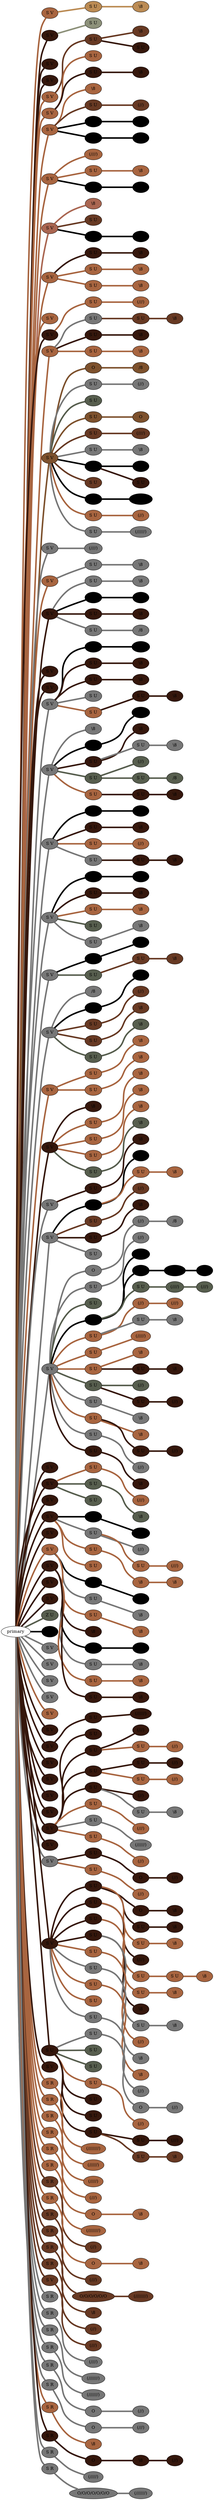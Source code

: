 graph {
 graph [rankdir=LR]
"1" [qtype="pendant_node", pendant_colors="#A86540,#777777", pendant_ply="S", pendant_attach="V", pendant_length="61", label="S V", style=filled, fillcolor="#A86540"]
"primary" -- "1" [qtype="pendant_link",penwidth=5,color="#A86540"]
"1s1" [qtype="pendant_node", pendant_colors="#BB8B54,#777777", pendant_ply="S", pendant_attach="U", pendant_length="19", label="S U", style=filled, fillcolor="#BB8B54"]
"1" -- "1s1" [qtype="pendant_link",penwidth=5,color="#BB8B54"]
"1s1:0" [qtype="knot_node", knot_value="1", knot_type="E", knot_position="6.0", knot_spin="Z", label="\\8", style=filled, fillcolor="#BB8B54"]
"1s1" -- "1s1:0" [qtype="knot_link",penwidth=5,color="#BB8B54"]
"2" [qtype="pendant_node", pendant_colors="#35170C,#A86540", pendant_ply="S", pendant_attach="V", pendant_length="13", label="S V", style=filled, fillcolor="#35170C"]
"primary" -- "2" [qtype="pendant_link",penwidth=5,color="#35170C"]
"2s1" [qtype="pendant_node", pendant_colors="#8D917A,#777777", pendant_ply="S", pendant_attach="U", pendant_length="24", label="S U", style=filled, fillcolor="#8D917A"]
"2" -- "2s1" [qtype="pendant_link",penwidth=5,color="#8D917A"]
"3" [qtype="pendant_node", pendant_colors="#35170C", pendant_ply="S", pendant_attach="V", pendant_length="4", label="S V", style=filled, fillcolor="#35170C"]
"primary" -- "3" [qtype="pendant_link",penwidth=5,color="#35170C"]
"4" [qtype="pendant_node", pendant_colors="#35170C", pendant_ply="S", pendant_attach="V", pendant_length="4", label="S V", style=filled, fillcolor="#35170C"]
"primary" -- "4" [qtype="pendant_link",penwidth=5,color="#35170C"]
"5" [qtype="pendant_node", pendant_colors="#A86540", pendant_ply="S", pendant_attach="V", pendant_length="33", label="S V", style=filled, fillcolor="#A86540"]
"primary" -- "5" [qtype="pendant_link",penwidth=5,color="#A86540"]
"5s1" [qtype="pendant_node", pendant_colors="#673923,#777777", pendant_ply="S", pendant_attach="U", pendant_length="16", label="S U", style=filled, fillcolor="#673923"]
"5" -- "5s1" [qtype="pendant_link",penwidth=5,color="#673923"]
"5s1:0" [qtype="knot_node", knot_value="1", knot_type="E", knot_position="5.0", knot_spin="Z", label="\\8", style=filled, fillcolor="#673923"]
"5s1" -- "5s1:0" [qtype="knot_link",penwidth=5,color="#673923"]
"5s1s1" [qtype="pendant_node", pendant_colors="#35170C", pendant_ply="S", pendant_attach="U", pendant_length="0", label="S U", style=filled, fillcolor="#35170C"]
"5s1" -- "5s1s1" [qtype="pendant_link",penwidth=5,color="#35170C"]
"6" [qtype="pendant_node", pendant_colors="#A86540", pendant_ply="S", pendant_attach="V", pendant_length="32", label="S V", style=filled, fillcolor="#A86540"]
"primary" -- "6" [qtype="pendant_link",penwidth=5,color="#A86540"]
"6s1" [qtype="pendant_node", pendant_colors="#A86540,#777777", pendant_ply="S", pendant_attach="U", pendant_length="25", label="S U", style=filled, fillcolor="#A86540"]
"6" -- "6s1" [qtype="pendant_link",penwidth=5,color="#A86540"]
"6s2" [qtype="pendant_node", pendant_colors="#35170C,#777777", pendant_ply="S", pendant_attach="U", pendant_length="25", label="S U", style=filled, fillcolor="#35170C"]
"6" -- "6s2" [qtype="pendant_link",penwidth=5,color="#35170C"]
"6s2:0" [qtype="knot_node", knot_value="1", knot_type="E", knot_position="3.0", knot_spin="Z", label="\\8", style=filled, fillcolor="#35170C"]
"6s2" -- "6s2:0" [qtype="knot_link",penwidth=5,color="#35170C"]
"7" [qtype="pendant_node", pendant_colors="#A86540", pendant_ply="S", pendant_attach="V", pendant_length="34", label="S V", style=filled, fillcolor="#A86540"]
"primary" -- "7" [qtype="pendant_link",penwidth=5,color="#A86540"]
"7:0" [qtype="knot_node", knot_value="1", knot_type="E", knot_position="24.0", knot_spin="Z", label="\\8", style=filled, fillcolor="#A86540"]
"7" -- "7:0" [qtype="knot_link",penwidth=5,color="#A86540"]
"7s1" [qtype="pendant_node", pendant_colors="#673923,#777777", pendant_ply="S", pendant_attach="U", pendant_length="15", label="S U", style=filled, fillcolor="#673923"]
"7" -- "7s1" [qtype="pendant_link",penwidth=5,color="#673923"]
"7s1:0" [qtype="knot_node", knot_value="2", knot_type="L", knot_position="6.0", knot_spin="S", label="(//)", style=filled, fillcolor="#673923"]
"7s1" -- "7s1:0" [qtype="knot_link",penwidth=5,color="#673923"]
"7s2" [qtype="pendant_node", pendant_colors="#000000", pendant_ply="S", pendant_attach="U", pendant_length="14", label="S U", style=filled, fillcolor="#000000"]
"7" -- "7s2" [qtype="pendant_link",penwidth=5,color="#000000"]
"7s2:0" [qtype="knot_node", knot_value="2", knot_type="L", knot_position="6.0", knot_spin="S", label="(//)", style=filled, fillcolor="#000000"]
"7s2" -- "7s2:0" [qtype="knot_link",penwidth=5,color="#000000"]
"7s3" [qtype="pendant_node", pendant_colors="#000000,#575E4E", pendant_ply="S", pendant_attach="U", pendant_length="11", label="S U", style=filled, fillcolor="#000000"]
"7" -- "7s3" [qtype="pendant_link",penwidth=5,color="#000000"]
"7s3:0" [qtype="knot_node", knot_value="3", knot_type="L", knot_position="2.0", knot_spin="S", label="(///)", style=filled, fillcolor="#000000"]
"7s3" -- "7s3:0" [qtype="knot_link",penwidth=5,color="#000000"]
"8" [qtype="pendant_node", pendant_colors="#A86540", pendant_ply="S", pendant_attach="V", pendant_length="28", label="S V", style=filled, fillcolor="#A86540"]
"primary" -- "8" [qtype="pendant_link",penwidth=5,color="#A86540"]
"8:0" [qtype="knot_node", knot_value="4", knot_type="L", knot_position="24.0", knot_spin="S", label="(////)", style=filled, fillcolor="#A86540"]
"8" -- "8:0" [qtype="knot_link",penwidth=5,color="#A86540"]
"8s1" [qtype="pendant_node", pendant_colors="#A86540,#777777", pendant_ply="S", pendant_attach="U", pendant_length="31", label="S U", style=filled, fillcolor="#A86540"]
"8" -- "8s1" [qtype="pendant_link",penwidth=5,color="#A86540"]
"8s1:0" [qtype="knot_node", knot_value="1", knot_type="E", knot_position="6.5", knot_spin="Z", label="\\8", style=filled, fillcolor="#A86540"]
"8s1" -- "8s1:0" [qtype="knot_link",penwidth=5,color="#A86540"]
"8s2" [qtype="pendant_node", pendant_colors="#000000,#575E4E", pendant_ply="S", pendant_attach="U", pendant_length="10", label="S U", style=filled, fillcolor="#000000"]
"8" -- "8s2" [qtype="pendant_link",penwidth=5,color="#000000"]
"8s2:0" [qtype="knot_node", knot_value="3", knot_type="L", knot_position="3.0", knot_spin="S", label="(///)", style=filled, fillcolor="#000000"]
"8s2" -- "8s2:0" [qtype="knot_link",penwidth=5,color="#000000"]
"9" [qtype="pendant_node", pendant_colors="#AA6651", pendant_ply="S", pendant_attach="V", pendant_length="29", label="S V", style=filled, fillcolor="#AA6651"]
"primary" -- "9" [qtype="pendant_link",penwidth=5,color="#AA6651"]
"9:0" [qtype="knot_node", knot_value="1", knot_type="E", knot_position="24.5", knot_spin="Z", label="\\8", style=filled, fillcolor="#AA6651"]
"9" -- "9:0" [qtype="knot_link",penwidth=5,color="#AA6651"]
"9s1" [qtype="pendant_node", pendant_colors="#673923,#777777", pendant_ply="S", pendant_attach="U", pendant_length="3", label="S U", style=filled, fillcolor="#673923"]
"9" -- "9s1" [qtype="pendant_link",penwidth=5,color="#673923"]
"9s2" [qtype="pendant_node", pendant_colors="#000000,#575E4E", pendant_ply="S", pendant_attach="U", pendant_length="10", label="S U", style=filled, fillcolor="#000000"]
"9" -- "9s2" [qtype="pendant_link",penwidth=5,color="#000000"]
"9s2:0" [qtype="knot_node", knot_value="1", knot_type="E", knot_position="3.0", knot_spin="Z", label="\\8", style=filled, fillcolor="#000000"]
"9s2" -- "9s2:0" [qtype="knot_link",penwidth=5,color="#000000"]
"10" [qtype="pendant_node", pendant_colors="#A86540", pendant_ply="S", pendant_attach="V", pendant_length="34", label="S V", style=filled, fillcolor="#A86540"]
"primary" -- "10" [qtype="pendant_link",penwidth=5,color="#A86540"]
"10s1" [qtype="pendant_node", pendant_colors="#35170C,#777777", pendant_ply="S", pendant_attach="U", pendant_length="16", label="S U", style=filled, fillcolor="#35170C"]
"10" -- "10s1" [qtype="pendant_link",penwidth=5,color="#35170C"]
"10s1:0" [qtype="knot_node", knot_value="1", knot_type="E", knot_position="8.0", knot_spin="Z", label="\\8", style=filled, fillcolor="#35170C"]
"10s1" -- "10s1:0" [qtype="knot_link",penwidth=5,color="#35170C"]
"10s2" [qtype="pendant_node", pendant_colors="#A86540", pendant_ply="S", pendant_attach="U", pendant_length="24", label="S U", style=filled, fillcolor="#A86540"]
"10" -- "10s2" [qtype="pendant_link",penwidth=5,color="#A86540"]
"10s2:0" [qtype="knot_node", knot_value="1", knot_type="E", knot_position="5.5", knot_spin="Z", label="\\8", style=filled, fillcolor="#A86540"]
"10s2" -- "10s2:0" [qtype="knot_link",penwidth=5,color="#A86540"]
"10s3" [qtype="pendant_node", pendant_colors="#A86540,#777777", pendant_ply="S", pendant_attach="U", pendant_length="13", label="S U", style=filled, fillcolor="#A86540"]
"10" -- "10s3" [qtype="pendant_link",penwidth=5,color="#A86540"]
"10s3:0" [qtype="knot_node", knot_value="1", knot_type="E", knot_position="5.5", knot_spin="Z", label="\\8", style=filled, fillcolor="#A86540"]
"10s3" -- "10s3:0" [qtype="knot_link",penwidth=5,color="#A86540"]
"11" [qtype="pendant_node", pendant_colors="#A86540", pendant_ply="S", pendant_attach="V", pendant_length="1", label="S V", style=filled, fillcolor="#A86540"]
"primary" -- "11" [qtype="pendant_link",penwidth=5,color="#A86540"]
"12" [qtype="pendant_node", pendant_colors="#35170C,#777777", pendant_ply="S", pendant_attach="V", pendant_length="30", label="S V", style=filled, fillcolor="#35170C"]
"primary" -- "12" [qtype="pendant_link",penwidth=5,color="#35170C"]
"12s1" [qtype="pendant_node", pendant_colors="#A86540,#777777", pendant_ply="S", pendant_attach="U", pendant_length="25", label="S U", style=filled, fillcolor="#A86540"]
"12" -- "12s1" [qtype="pendant_link",penwidth=5,color="#A86540"]
"12s1:0" [qtype="knot_node", knot_value="3", knot_type="L", knot_position="7.5", knot_spin="S", label="(///)", style=filled, fillcolor="#A86540"]
"12s1" -- "12s1:0" [qtype="knot_link",penwidth=5,color="#A86540"]
"13" [qtype="pendant_node", pendant_colors="#A86540", pendant_ply="S", pendant_attach="V", pendant_length="40", label="S V", style=filled, fillcolor="#A86540"]
"primary" -- "13" [qtype="pendant_link",penwidth=5,color="#A86540"]
"13s1" [qtype="pendant_node", pendant_colors="#777777,#A86540", pendant_ply="S", pendant_attach="U", pendant_length="26", label="S U", style=filled, fillcolor="#777777"]
"13" -- "13s1" [qtype="pendant_link",penwidth=5,color="#777777"]
"13s1s1" [qtype="pendant_node", pendant_colors="#673923", pendant_ply="S", pendant_attach="U", pendant_length="27", label="S U", style=filled, fillcolor="#673923"]
"13s1" -- "13s1s1" [qtype="pendant_link",penwidth=5,color="#673923"]
"13s1s1:0" [qtype="knot_node", knot_value="1", knot_type="E", knot_position="12.5", knot_spin="Z", label="\\8", style=filled, fillcolor="#673923"]
"13s1s1" -- "13s1s1:0" [qtype="knot_link",penwidth=5,color="#673923"]
"13s2" [qtype="pendant_node", pendant_colors="#35170C,#777777", pendant_ply="S", pendant_attach="U", pendant_length="16", label="S U", style=filled, fillcolor="#35170C"]
"13" -- "13s2" [qtype="pendant_link",penwidth=5,color="#35170C"]
"13s2:0" [qtype="knot_node", knot_value="1", knot_type="E", knot_position="10.0", knot_spin="Z", label="\\8", style=filled, fillcolor="#35170C"]
"13s2" -- "13s2:0" [qtype="knot_link",penwidth=5,color="#35170C"]
"13s3" [qtype="pendant_node", pendant_colors="#A86540", pendant_ply="S", pendant_attach="U", pendant_length="15", label="S U", style=filled, fillcolor="#A86540"]
"13" -- "13s3" [qtype="pendant_link",penwidth=5,color="#A86540"]
"13s3:0" [qtype="knot_node", knot_value="1", knot_type="E", knot_position="5.5", knot_spin="Z", label="\\8", style=filled, fillcolor="#A86540"]
"13s3" -- "13s3:0" [qtype="knot_link",penwidth=5,color="#A86540"]
"14" [qtype="pendant_node", pendant_colors="#7D512D,#777777", pendant_ply="S", pendant_attach="V", pendant_length="32", label="S V", style=filled, fillcolor="#7D512D"]
"primary" -- "14" [qtype="pendant_link",penwidth=5,color="#7D512D"]
"14:0" [qtype="knot_node", knot_value="1", knot_type="S", knot_position="16.0", knot_spin="S", label="O", style=filled, fillcolor="#7D512D"]
"14" -- "14:0" [qtype="knot_link",penwidth=5,color="#7D512D"]
"14:1" [qtype="knot_node", knot_value="1", knot_type="E", knot_position="24.5", knot_spin="S", label="/8", style=filled, fillcolor="#7D512D"]
"14:0" -- "14:1" [qtype="knot_link",penwidth=5,color="#7D512D"]
"14s1" [qtype="pendant_node", pendant_colors="#777777,#673923", pendant_ply="S", pendant_attach="U", pendant_length="24", label="S U", style=filled, fillcolor="#777777"]
"14" -- "14s1" [qtype="pendant_link",penwidth=5,color="#777777"]
"14s1:0" [qtype="knot_node", knot_value="2", knot_type="L", knot_position="13.0", knot_spin="S", label="(//)", style=filled, fillcolor="#777777"]
"14s1" -- "14s1:0" [qtype="knot_link",penwidth=5,color="#777777"]
"14s2" [qtype="pendant_node", pendant_colors="#575E4E,#7D512D", pendant_ply="S", pendant_attach="U", pendant_length="29", label="S U", style=filled, fillcolor="#575E4E"]
"14" -- "14s2" [qtype="pendant_link",penwidth=5,color="#575E4E"]
"14s3" [qtype="pendant_node", pendant_colors="#7D512D,#777777", pendant_ply="S", pendant_attach="U", pendant_length="24", label="S U", style=filled, fillcolor="#7D512D"]
"14" -- "14s3" [qtype="pendant_link",penwidth=5,color="#7D512D"]
"14s3:0" [qtype="knot_node", knot_value="1", knot_type="S", knot_position="1.0", knot_spin="S", label="O", style=filled, fillcolor="#7D512D"]
"14s3" -- "14s3:0" [qtype="knot_link",penwidth=5,color="#7D512D"]
"14s4" [qtype="pendant_node", pendant_colors="#673923", pendant_ply="S", pendant_attach="U", pendant_length="10", label="S U", style=filled, fillcolor="#673923"]
"14" -- "14s4" [qtype="pendant_link",penwidth=5,color="#673923"]
"14s4:0" [qtype="knot_node", knot_value="4", knot_type="L", knot_position="5.0", knot_spin="S", label="(////)", style=filled, fillcolor="#673923"]
"14s4" -- "14s4:0" [qtype="knot_link",penwidth=5,color="#673923"]
"14s5" [qtype="pendant_node", pendant_colors="#777777", pendant_ply="S", pendant_attach="U", pendant_length="11", label="S U", style=filled, fillcolor="#777777"]
"14" -- "14s5" [qtype="pendant_link",penwidth=5,color="#777777"]
"14s5:0" [qtype="knot_node", knot_value="1", knot_type="E", knot_position="6.0", knot_spin="Z", label="\\8", style=filled, fillcolor="#777777"]
"14s5" -- "14s5:0" [qtype="knot_link",penwidth=5,color="#777777"]
"14s6" [qtype="pendant_node", pendant_colors="#000000,#777777", pendant_ply="S", pendant_attach="U", pendant_length="15", label="S U", style=filled, fillcolor="#000000"]
"14" -- "14s6" [qtype="pendant_link",penwidth=5,color="#000000"]
"14s6:0" [qtype="knot_node", knot_value="1", knot_type="E", knot_position="6.0", knot_spin="S", label="/8", style=filled, fillcolor="#000000"]
"14s6" -- "14s6:0" [qtype="knot_link",penwidth=5,color="#000000"]
"14s6s1" [qtype="pendant_node", pendant_colors="#35170C,#777777,#A86540", pendant_ply="S", pendant_attach="U", pendant_length="16", label="S U", style=filled, fillcolor="#35170C"]
"14s6" -- "14s6s1" [qtype="pendant_link",penwidth=5,color="#35170C"]
"14s7" [qtype="pendant_node", pendant_colors="#673923,#777777", pendant_ply="S", pendant_attach="U", pendant_length="12", label="S U", style=filled, fillcolor="#673923"]
"14" -- "14s7" [qtype="pendant_link",penwidth=5,color="#673923"]
"14s8" [qtype="pendant_node", pendant_colors="#000000,#575E4E", pendant_ply="S", pendant_attach="U", pendant_length="6", label="S U", style=filled, fillcolor="#000000"]
"14" -- "14s8" [qtype="pendant_link",penwidth=5,color="#000000"]
"14s8:0" [qtype="knot_node", knot_value="7", knot_type="L", knot_position="3.0", knot_spin="S", label="(///////)", style=filled, fillcolor="#000000"]
"14s8" -- "14s8:0" [qtype="knot_link",penwidth=5,color="#000000"]
"14s9" [qtype="pendant_node", pendant_colors="#A86540,#777777", pendant_ply="S", pendant_attach="U", pendant_length="10", label="S U", style=filled, fillcolor="#A86540"]
"14" -- "14s9" [qtype="pendant_link",penwidth=5,color="#A86540"]
"14s9:0" [qtype="knot_node", knot_value="2", knot_type="L", knot_position="6.5", knot_spin="S", label="(//)", style=filled, fillcolor="#A86540"]
"14s9" -- "14s9:0" [qtype="knot_link",penwidth=5,color="#A86540"]
"14s10" [qtype="pendant_node", pendant_colors="#777777,#A86540", pendant_ply="S", pendant_attach="U", pendant_length="13", label="S U", style=filled, fillcolor="#777777"]
"14" -- "14s10" [qtype="pendant_link",penwidth=5,color="#777777"]
"14s10:0" [qtype="knot_node", knot_value="6", knot_type="L", knot_position="6.0", knot_spin="S", label="(//////)", style=filled, fillcolor="#777777"]
"14s10" -- "14s10:0" [qtype="knot_link",penwidth=5,color="#777777"]
"15" [qtype="pendant_node", pendant_colors="#777777", pendant_ply="S", pendant_attach="V", pendant_length="50", label="S V", style=filled, fillcolor="#777777"]
"primary" -- "15" [qtype="pendant_link",penwidth=5,color="#777777"]
"15:0" [qtype="knot_node", knot_value="4", knot_type="L", knot_position="5.5", knot_spin="S", label="(////)", style=filled, fillcolor="#777777"]
"15" -- "15:0" [qtype="knot_link",penwidth=5,color="#777777"]
"16" [qtype="pendant_node", pendant_colors="#A86540,#777777", pendant_ply="S", pendant_attach="V", pendant_length="19", label="S V", style=filled, fillcolor="#A86540"]
"primary" -- "16" [qtype="pendant_link",penwidth=5,color="#A86540"]
"16s1" [qtype="pendant_node", pendant_colors="#777777", pendant_ply="S", pendant_attach="U", pendant_length="13", label="S U", style=filled, fillcolor="#777777"]
"16" -- "16s1" [qtype="pendant_link",penwidth=5,color="#777777"]
"16s1:0" [qtype="knot_node", knot_value="1", knot_type="E", knot_position="6.5", knot_spin="Z", label="\\8", style=filled, fillcolor="#777777"]
"16s1" -- "16s1:0" [qtype="knot_link",penwidth=5,color="#777777"]
"17" [qtype="pendant_node", pendant_colors="#35170C,#777777", pendant_ply="S", pendant_attach="V", pendant_length="36", label="S V", style=filled, fillcolor="#35170C"]
"primary" -- "17" [qtype="pendant_link",penwidth=5,color="#35170C"]
"17s1" [qtype="pendant_node", pendant_colors="#777777,#575E4E", pendant_ply="S", pendant_attach="U", pendant_length="28", label="S U", style=filled, fillcolor="#777777"]
"17" -- "17s1" [qtype="pendant_link",penwidth=5,color="#777777"]
"17s1:0" [qtype="knot_node", knot_value="1", knot_type="E", knot_position="10.5", knot_spin="Z", label="\\8", style=filled, fillcolor="#777777"]
"17s1" -- "17s1:0" [qtype="knot_link",penwidth=5,color="#777777"]
"17s2" [qtype="pendant_node", pendant_colors="#000000,#000000,#000000", pendant_ply="S", pendant_attach="U", pendant_length="15", label="S U", style=filled, fillcolor="#000000"]
"17" -- "17s2" [qtype="pendant_link",penwidth=5,color="#000000"]
"17s2:0" [qtype="knot_node", knot_value="2", knot_type="L", knot_position="5.0", knot_spin="S", label="(//)", style=filled, fillcolor="#000000"]
"17s2" -- "17s2:0" [qtype="knot_link",penwidth=5,color="#000000"]
"17s3" [qtype="pendant_node", pendant_colors="#35170C,#777777", pendant_ply="S", pendant_attach="U", pendant_length="12", label="S U", style=filled, fillcolor="#35170C"]
"17" -- "17s3" [qtype="pendant_link",penwidth=5,color="#35170C"]
"17s3:0" [qtype="knot_node", knot_value="1", knot_type="E", knot_position="6.0", knot_spin="Z", label="\\8", style=filled, fillcolor="#35170C"]
"17s3" -- "17s3:0" [qtype="knot_link",penwidth=5,color="#35170C"]
"17s4" [qtype="pendant_node", pendant_colors="#777777", pendant_ply="S", pendant_attach="U", pendant_length="13", label="S U", style=filled, fillcolor="#777777"]
"17" -- "17s4" [qtype="pendant_link",penwidth=5,color="#777777"]
"17s4:0" [qtype="knot_node", knot_value="1", knot_type="E", knot_position="6.0", knot_spin="S", label="/8", style=filled, fillcolor="#777777"]
"17s4" -- "17s4:0" [qtype="knot_link",penwidth=5,color="#777777"]
"18" [qtype="pendant_node", pendant_colors="#35170C", pendant_ply="S", pendant_attach="V", pendant_length="5", label="S V", style=filled, fillcolor="#35170C"]
"primary" -- "18" [qtype="pendant_link",penwidth=5,color="#35170C"]
"19" [qtype="pendant_node", pendant_colors="#35170C", pendant_ply="S", pendant_attach="V", pendant_length="3", label="S V", style=filled, fillcolor="#35170C"]
"primary" -- "19" [qtype="pendant_link",penwidth=5,color="#35170C"]
"20" [qtype="pendant_node", pendant_colors="#777777", pendant_ply="S", pendant_attach="V", pendant_length="32", label="S V", style=filled, fillcolor="#777777"]
"primary" -- "20" [qtype="pendant_link",penwidth=5,color="#777777"]
"20s1" [qtype="pendant_node", pendant_colors="#000000", pendant_ply="S", pendant_attach="U", pendant_length="13", label="S U", style=filled, fillcolor="#000000"]
"20" -- "20s1" [qtype="pendant_link",penwidth=5,color="#000000"]
"20s1:0" [qtype="knot_node", knot_value="4", knot_type="L", knot_position="5.5", knot_spin="S", label="(////)", style=filled, fillcolor="#000000"]
"20s1" -- "20s1:0" [qtype="knot_link",penwidth=5,color="#000000"]
"20s2" [qtype="pendant_node", pendant_colors="#35170C,#A86540", pendant_ply="S", pendant_attach="U", pendant_length="6", label="S U", style=filled, fillcolor="#35170C"]
"20" -- "20s2" [qtype="pendant_link",penwidth=5,color="#35170C"]
"20s2:0" [qtype="knot_node", knot_value="1", knot_type="E", knot_position="5.5", knot_spin="Z", label="\\8", style=filled, fillcolor="#35170C"]
"20s2" -- "20s2:0" [qtype="knot_link",penwidth=5,color="#35170C"]
"20s3" [qtype="pendant_node", pendant_colors="#35170C,#575E4E,#A86540", pendant_ply="S", pendant_attach="U", pendant_length="15", label="S U", style=filled, fillcolor="#35170C"]
"20" -- "20s3" [qtype="pendant_link",penwidth=5,color="#35170C"]
"20s3:0" [qtype="knot_node", knot_value="1", knot_type="E", knot_position="5.0", knot_spin="Z", label="\\8", style=filled, fillcolor="#35170C"]
"20s3" -- "20s3:0" [qtype="knot_link",penwidth=5,color="#35170C"]
"20s4" [qtype="pendant_node", pendant_colors="#777777", pendant_ply="S", pendant_attach="U", pendant_length="30", label="S U", style=filled, fillcolor="#777777"]
"20" -- "20s4" [qtype="pendant_link",penwidth=5,color="#777777"]
"20s5" [qtype="pendant_node", pendant_colors="#A86540,#777777", pendant_ply="S", pendant_attach="U", pendant_length="10", label="S U", style=filled, fillcolor="#A86540"]
"20" -- "20s5" [qtype="pendant_link",penwidth=5,color="#A86540"]
"20s5s1" [qtype="pendant_node", pendant_colors="#35170C,#777777", pendant_ply="S", pendant_attach="U", pendant_length="11", label="S U", style=filled, fillcolor="#35170C"]
"20s5" -- "20s5s1" [qtype="pendant_link",penwidth=5,color="#35170C"]
"20s5s1:0" [qtype="knot_node", knot_value="1", knot_type="E", knot_position="5.0", knot_spin="Z", label="\\8", style=filled, fillcolor="#35170C"]
"20s5s1" -- "20s5s1:0" [qtype="knot_link",penwidth=5,color="#35170C"]
"21" [qtype="pendant_node", pendant_colors="#777777", pendant_ply="S", pendant_attach="V", pendant_length="51", label="S V", style=filled, fillcolor="#777777"]
"primary" -- "21" [qtype="pendant_link",penwidth=5,color="#777777"]
"21:0" [qtype="knot_node", knot_value="1", knot_type="E", knot_position="17.5", knot_spin="Z", label="\\8", style=filled, fillcolor="#777777"]
"21" -- "21:0" [qtype="knot_link",penwidth=5,color="#777777"]
"21s1" [qtype="pendant_node", pendant_colors="#000000", pendant_ply="S", pendant_attach="U", pendant_length="14", label="S U", style=filled, fillcolor="#000000"]
"21" -- "21s1" [qtype="pendant_link",penwidth=5,color="#000000"]
"21s1:0" [qtype="knot_node", knot_value="4", knot_type="L", knot_position="6.0", knot_spin="S", label="(////)", style=filled, fillcolor="#000000"]
"21s1" -- "21s1:0" [qtype="knot_link",penwidth=5,color="#000000"]
"21s2" [qtype="pendant_node", pendant_colors="#35170C,#777777", pendant_ply="S", pendant_attach="U", pendant_length="16", label="S U", style=filled, fillcolor="#35170C"]
"21" -- "21s2" [qtype="pendant_link",penwidth=5,color="#35170C"]
"21s2:0" [qtype="knot_node", knot_value="1", knot_type="E", knot_position="5.5", knot_spin="Z", label="\\8", style=filled, fillcolor="#35170C"]
"21s2" -- "21s2:0" [qtype="knot_link",penwidth=5,color="#35170C"]
"21s2s1" [qtype="pendant_node", pendant_colors="#777777", pendant_ply="S", pendant_attach="U", pendant_length="22", label="S U", style=filled, fillcolor="#777777"]
"21s2" -- "21s2s1" [qtype="pendant_link",penwidth=5,color="#777777"]
"21s2s1:0" [qtype="knot_node", knot_value="1", knot_type="E", knot_position="4.5", knot_spin="Z", label="\\8", style=filled, fillcolor="#777777"]
"21s2s1" -- "21s2s1:0" [qtype="knot_link",penwidth=5,color="#777777"]
"21s3" [qtype="pendant_node", pendant_colors="#575E4E,#000000", pendant_ply="S", pendant_attach="U", pendant_length="11", label="S U", style=filled, fillcolor="#575E4E"]
"21" -- "21s3" [qtype="pendant_link",penwidth=5,color="#575E4E"]
"21s3:0" [qtype="knot_node", knot_value="2", knot_type="L", knot_position="6.0", knot_spin="S", label="(//)", style=filled, fillcolor="#575E4E"]
"21s3" -- "21s3:0" [qtype="knot_link",penwidth=5,color="#575E4E"]
"21s3s1" [qtype="pendant_node", pendant_colors="#575E4E,#35170C,#A86540", pendant_ply="S", pendant_attach="U", pendant_length="18", label="S U", style=filled, fillcolor="#575E4E"]
"21s3" -- "21s3s1" [qtype="pendant_link",penwidth=5,color="#575E4E"]
"21s3s1:0" [qtype="knot_node", knot_value="1", knot_type="E", knot_position="6.0", knot_spin="S", label="/8", style=filled, fillcolor="#575E4E"]
"21s3s1" -- "21s3s1:0" [qtype="knot_link",penwidth=5,color="#575E4E"]
"21s4" [qtype="pendant_node", pendant_colors="#A86540,#777777", pendant_ply="S", pendant_attach="U", pendant_length="10", label="S U", style=filled, fillcolor="#A86540"]
"21" -- "21s4" [qtype="pendant_link",penwidth=5,color="#A86540"]
"21s4s1" [qtype="pendant_node", pendant_colors="#35170C,#777777", pendant_ply="S", pendant_attach="U", pendant_length="12", label="S U", style=filled, fillcolor="#35170C"]
"21s4" -- "21s4s1" [qtype="pendant_link",penwidth=5,color="#35170C"]
"21s4s1:0" [qtype="knot_node", knot_value="1", knot_type="E", knot_position="5.0", knot_spin="Z", label="\\8", style=filled, fillcolor="#35170C"]
"21s4s1" -- "21s4s1:0" [qtype="knot_link",penwidth=5,color="#35170C"]
"22" [qtype="pendant_node", pendant_colors="#777777", pendant_ply="S", pendant_attach="V", pendant_length="30", label="S V", style=filled, fillcolor="#777777"]
"primary" -- "22" [qtype="pendant_link",penwidth=5,color="#777777"]
"22s1" [qtype="pendant_node", pendant_colors="#000000,#777777,#000000", pendant_ply="S", pendant_attach="U", pendant_length="16", label="S U", style=filled, fillcolor="#000000"]
"22" -- "22s1" [qtype="pendant_link",penwidth=5,color="#000000"]
"22s1:0" [qtype="knot_node", knot_value="2", knot_type="L", knot_position="6.5", knot_spin="S", label="(//)", style=filled, fillcolor="#000000"]
"22s1" -- "22s1:0" [qtype="knot_link",penwidth=5,color="#000000"]
"22s2" [qtype="pendant_node", pendant_colors="#35170C,#777777", pendant_ply="S", pendant_attach="U", pendant_length="17", label="S U", style=filled, fillcolor="#35170C"]
"22" -- "22s2" [qtype="pendant_link",penwidth=5,color="#35170C"]
"22s2:0" [qtype="knot_node", knot_value="1", knot_type="E", knot_position="8.0", knot_spin="Z", label="\\8", style=filled, fillcolor="#35170C"]
"22s2" -- "22s2:0" [qtype="knot_link",penwidth=5,color="#35170C"]
"22s3" [qtype="pendant_node", pendant_colors="#A86540", pendant_ply="S", pendant_attach="U", pendant_length="16", label="S U", style=filled, fillcolor="#A86540"]
"22" -- "22s3" [qtype="pendant_link",penwidth=5,color="#A86540"]
"22s3:0" [qtype="knot_node", knot_value="2", knot_type="L", knot_position="5.5", knot_spin="S", label="(//)", style=filled, fillcolor="#A86540"]
"22s3" -- "22s3:0" [qtype="knot_link",penwidth=5,color="#A86540"]
"22s4" [qtype="pendant_node", pendant_colors="#777777", pendant_ply="S", pendant_attach="U", pendant_length="11", label="S U", style=filled, fillcolor="#777777"]
"22" -- "22s4" [qtype="pendant_link",penwidth=5,color="#777777"]
"22s4s1" [qtype="pendant_node", pendant_colors="#35170C,#777777", pendant_ply="S", pendant_attach="U", pendant_length="11", label="S U", style=filled, fillcolor="#35170C"]
"22s4" -- "22s4s1" [qtype="pendant_link",penwidth=5,color="#35170C"]
"22s4s1:0" [qtype="knot_node", knot_value="1", knot_type="E", knot_position="4.5", knot_spin="Z", label="\\8", style=filled, fillcolor="#35170C"]
"22s4s1" -- "22s4s1:0" [qtype="knot_link",penwidth=5,color="#35170C"]
"23" [qtype="pendant_node", pendant_colors="#777777", pendant_ply="S", pendant_attach="V", pendant_length="32", label="S V", style=filled, fillcolor="#777777"]
"primary" -- "23" [qtype="pendant_link",penwidth=5,color="#777777"]
"23s1" [qtype="pendant_node", pendant_colors="#000000,#777777,#000000", pendant_ply="S", pendant_attach="U", pendant_length="14", label="S U", style=filled, fillcolor="#000000"]
"23" -- "23s1" [qtype="pendant_link",penwidth=5,color="#000000"]
"23s1:0" [qtype="knot_node", knot_value="2", knot_type="L", knot_position="5.0", knot_spin="S", label="(//)", style=filled, fillcolor="#000000"]
"23s1" -- "23s1:0" [qtype="knot_link",penwidth=5,color="#000000"]
"23s2" [qtype="pendant_node", pendant_colors="#35170C,#777777", pendant_ply="S", pendant_attach="U", pendant_length="15", label="S U", style=filled, fillcolor="#35170C"]
"23" -- "23s2" [qtype="pendant_link",penwidth=5,color="#35170C"]
"23s2:0" [qtype="knot_node", knot_value="1", knot_type="E", knot_position="8.0", knot_spin="Z", label="\\8", style=filled, fillcolor="#35170C"]
"23s2" -- "23s2:0" [qtype="knot_link",penwidth=5,color="#35170C"]
"23s3" [qtype="pendant_node", pendant_colors="#A86540", pendant_ply="S", pendant_attach="U", pendant_length="14", label="S U", style=filled, fillcolor="#A86540"]
"23" -- "23s3" [qtype="pendant_link",penwidth=5,color="#A86540"]
"23s3:0" [qtype="knot_node", knot_value="1", knot_type="E", knot_position="5.0", knot_spin="Z", label="\\8", style=filled, fillcolor="#A86540"]
"23s3" -- "23s3:0" [qtype="knot_link",penwidth=5,color="#A86540"]
"23s4" [qtype="pendant_node", pendant_colors="#575E4E,#673923,#A86540", pendant_ply="S", pendant_attach="U", pendant_length="2", label="S U", style=filled, fillcolor="#575E4E"]
"23" -- "23s4" [qtype="pendant_link",penwidth=5,color="#575E4E"]
"23s5" [qtype="pendant_node", pendant_colors="#777777", pendant_ply="S", pendant_attach="U", pendant_length="13", label="S U", style=filled, fillcolor="#777777"]
"23" -- "23s5" [qtype="pendant_link",penwidth=5,color="#777777"]
"23s5:0" [qtype="knot_node", knot_value="1", knot_type="E", knot_position="6.0", knot_spin="Z", label="\\8", style=filled, fillcolor="#777777"]
"23s5" -- "23s5:0" [qtype="knot_link",penwidth=5,color="#777777"]
"24" [qtype="pendant_node", pendant_colors="#777777", pendant_ply="S", pendant_attach="V", pendant_length="32", label="S V", style=filled, fillcolor="#777777"]
"primary" -- "24" [qtype="pendant_link",penwidth=5,color="#777777"]
"24s1" [qtype="pendant_node", pendant_colors="#000000,#777777,#000000", pendant_ply="S", pendant_attach="U", pendant_length="15", label="S U", style=filled, fillcolor="#000000"]
"24" -- "24s1" [qtype="pendant_link",penwidth=5,color="#000000"]
"24s1:0" [qtype="knot_node", knot_value="1", knot_type="E", knot_position="7.0", knot_spin="Z", label="\\8", style=filled, fillcolor="#000000"]
"24s1" -- "24s1:0" [qtype="knot_link",penwidth=5,color="#000000"]
"24s2" [qtype="pendant_node", pendant_colors="#575E4E,#000000", pendant_ply="S", pendant_attach="U", pendant_length="10", label="S U", style=filled, fillcolor="#575E4E"]
"24" -- "24s2" [qtype="pendant_link",penwidth=5,color="#575E4E"]
"24s2s1" [qtype="pendant_node", pendant_colors="#673923", pendant_ply="S", pendant_attach="U", pendant_length="24", label="S U", style=filled, fillcolor="#673923"]
"24s2" -- "24s2s1" [qtype="pendant_link",penwidth=5,color="#673923"]
"24s2s1:0" [qtype="knot_node", knot_value="1", knot_type="E", knot_position="5.0", knot_spin="Z", label="\\8", style=filled, fillcolor="#673923"]
"24s2s1" -- "24s2s1:0" [qtype="knot_link",penwidth=5,color="#673923"]
"25" [qtype="pendant_node", pendant_colors="#777777", pendant_ply="S", pendant_attach="V", pendant_length="50", label="S V", style=filled, fillcolor="#777777"]
"primary" -- "25" [qtype="pendant_link",penwidth=5,color="#777777"]
"25:0" [qtype="knot_node", knot_value="1", knot_type="E", knot_position="16.0", knot_spin="S", label="/8", style=filled, fillcolor="#777777"]
"25" -- "25:0" [qtype="knot_link",penwidth=5,color="#777777"]
"25s1" [qtype="pendant_node", pendant_colors="#000000,#777777,#000000", pendant_ply="S", pendant_attach="U", pendant_length="16", label="S U", style=filled, fillcolor="#000000"]
"25" -- "25s1" [qtype="pendant_link",penwidth=5,color="#000000"]
"25s1:0" [qtype="knot_node", knot_value="2", knot_type="L", knot_position="7.5", knot_spin="S", label="(//)", style=filled, fillcolor="#000000"]
"25s1" -- "25s1:0" [qtype="knot_link",penwidth=5,color="#000000"]
"25s2" [qtype="pendant_node", pendant_colors="#673923", pendant_ply="S", pendant_attach="U", pendant_length="14", label="S U", style=filled, fillcolor="#673923"]
"25" -- "25s2" [qtype="pendant_link",penwidth=5,color="#673923"]
"25s2:0" [qtype="knot_node", knot_value="2", knot_type="L", knot_position="8.5", knot_spin="S", label="(//)", style=filled, fillcolor="#673923"]
"25s2" -- "25s2:0" [qtype="knot_link",penwidth=5,color="#673923"]
"25s3" [qtype="pendant_node", pendant_colors="#673923,#A86540", pendant_ply="S", pendant_attach="U", pendant_length="17", label="S U", style=filled, fillcolor="#673923"]
"25" -- "25s3" [qtype="pendant_link",penwidth=5,color="#673923"]
"25s3:0" [qtype="knot_node", knot_value="1", knot_type="E", knot_position="8.5", knot_spin="Z", label="\\8", style=filled, fillcolor="#673923"]
"25s3" -- "25s3:0" [qtype="knot_link",penwidth=5,color="#673923"]
"25s4" [qtype="pendant_node", pendant_colors="#575E4E,#35170C,#A86540", pendant_ply="S", pendant_attach="U", pendant_length="14", label="S U", style=filled, fillcolor="#575E4E"]
"25" -- "25s4" [qtype="pendant_link",penwidth=5,color="#575E4E"]
"25s4:0" [qtype="knot_node", knot_value="1", knot_type="E", knot_position="8.5", knot_spin="Z", label="\\8", style=filled, fillcolor="#575E4E"]
"25s4" -- "25s4:0" [qtype="knot_link",penwidth=5,color="#575E4E"]
"26" [qtype="pendant_node", pendant_colors="#A86540,#777777", pendant_ply="S", pendant_attach="V", pendant_length="39", label="S V", style=filled, fillcolor="#A86540"]
"primary" -- "26" [qtype="pendant_link",penwidth=5,color="#A86540"]
"26s1" [qtype="pendant_node", pendant_colors="#A86540,#777777", pendant_ply="S", pendant_attach="U", pendant_length="22", label="S U", style=filled, fillcolor="#A86540"]
"26" -- "26s1" [qtype="pendant_link",penwidth=5,color="#A86540"]
"26s1:0" [qtype="knot_node", knot_value="1", knot_type="E", knot_position="6.0", knot_spin="Z", label="\\8", style=filled, fillcolor="#A86540"]
"26s1" -- "26s1:0" [qtype="knot_link",penwidth=5,color="#A86540"]
"26s2" [qtype="pendant_node", pendant_colors="#A86540", pendant_ply="S", pendant_attach="U", pendant_length="17", label="S U", style=filled, fillcolor="#A86540"]
"26" -- "26s2" [qtype="pendant_link",penwidth=5,color="#A86540"]
"26s2:0" [qtype="knot_node", knot_value="1", knot_type="E", knot_position="7.0", knot_spin="Z", label="\\8", style=filled, fillcolor="#A86540"]
"26s2" -- "26s2:0" [qtype="knot_link",penwidth=5,color="#A86540"]
"27" [qtype="pendant_node", pendant_colors="#35170C,#777777", pendant_ply="S", pendant_attach="V", pendant_length="31", label="S V", style=filled, fillcolor="#35170C"]
"primary" -- "27" [qtype="pendant_link",penwidth=5,color="#35170C"]
"27:0" [qtype="knot_node", knot_value="1", knot_type="E", knot_position="26.5", knot_spin="Z", label="\\8", style=filled, fillcolor="#35170C"]
"27" -- "27:0" [qtype="knot_link",penwidth=5,color="#35170C"]
"27s1" [qtype="pendant_node", pendant_colors="#A86540,#777777", pendant_ply="S", pendant_attach="U", pendant_length="23", label="S U", style=filled, fillcolor="#A86540"]
"27" -- "27s1" [qtype="pendant_link",penwidth=5,color="#A86540"]
"27s1:0" [qtype="knot_node", knot_value="1", knot_type="E", knot_position="7.0", knot_spin="Z", label="\\8", style=filled, fillcolor="#A86540"]
"27s1" -- "27s1:0" [qtype="knot_link",penwidth=5,color="#A86540"]
"27s2" [qtype="pendant_node", pendant_colors="#A86540", pendant_ply="S", pendant_attach="U", pendant_length="15", label="S U", style=filled, fillcolor="#A86540"]
"27" -- "27s2" [qtype="pendant_link",penwidth=5,color="#A86540"]
"27s2:0" [qtype="knot_node", knot_value="1", knot_type="E", knot_position="6.5", knot_spin="Z", label="\\8", style=filled, fillcolor="#A86540"]
"27s2" -- "27s2:0" [qtype="knot_link",penwidth=5,color="#A86540"]
"27s3" [qtype="pendant_node", pendant_colors="#A86540,#673923", pendant_ply="S", pendant_attach="U", pendant_length="11", label="S U", style=filled, fillcolor="#A86540"]
"27" -- "27s3" [qtype="pendant_link",penwidth=5,color="#A86540"]
"27s3:0" [qtype="knot_node", knot_value="1", knot_type="E", knot_position="7.5", knot_spin="Z", label="\\8", style=filled, fillcolor="#A86540"]
"27s3" -- "27s3:0" [qtype="knot_link",penwidth=5,color="#A86540"]
"27s4" [qtype="pendant_node", pendant_colors="#575E4E,#A86540,#35170C", pendant_ply="S", pendant_attach="U", pendant_length="14", label="S U", style=filled, fillcolor="#575E4E"]
"27" -- "27s4" [qtype="pendant_link",penwidth=5,color="#575E4E"]
"27s4:0" [qtype="knot_node", knot_value="1", knot_type="E", knot_position="8.0", knot_spin="Z", label="\\8", style=filled, fillcolor="#575E4E"]
"27s4" -- "27s4:0" [qtype="knot_link",penwidth=5,color="#575E4E"]
"28" [qtype="pendant_node", pendant_colors="#777777", pendant_ply="S", pendant_attach="V", pendant_length="24", label="S V", style=filled, fillcolor="#777777"]
"primary" -- "28" [qtype="pendant_link",penwidth=5,color="#777777"]
"28s1" [qtype="pendant_node", pendant_colors="#35170C", pendant_ply="S", pendant_attach="U", pendant_length="15", label="S U", style=filled, fillcolor="#35170C"]
"28" -- "28s1" [qtype="pendant_link",penwidth=5,color="#35170C"]
"28s1:0" [qtype="knot_node", knot_value="1", knot_type="E", knot_position="8.0", knot_spin="Z", label="\\8", style=filled, fillcolor="#35170C"]
"28s1" -- "28s1:0" [qtype="knot_link",penwidth=5,color="#35170C"]
"29" [qtype="pendant_node", pendant_colors="#777777", pendant_ply="S", pendant_attach="V", pendant_length="54", label="S V", style=filled, fillcolor="#777777"]
"primary" -- "29" [qtype="pendant_link",penwidth=5,color="#777777"]
"29s1" [qtype="pendant_node", pendant_colors="#000000,#777777,#000000", pendant_ply="S", pendant_attach="U", pendant_length="16", label="S U", style=filled, fillcolor="#000000"]
"29" -- "29s1" [qtype="pendant_link",penwidth=5,color="#000000"]
"29s1:0" [qtype="knot_node", knot_value="1", knot_type="E", knot_position="6.0", knot_spin="Z", label="\\8", style=filled, fillcolor="#000000"]
"29s1" -- "29s1:0" [qtype="knot_link",penwidth=5,color="#000000"]
"29s1s1" [qtype="pendant_node", pendant_colors="#A86540", pendant_ply="S", pendant_attach="U", pendant_length="18", label="S U", style=filled, fillcolor="#A86540"]
"29s1" -- "29s1s1" [qtype="pendant_link",penwidth=5,color="#A86540"]
"29s1s1:0" [qtype="knot_node", knot_value="1", knot_type="E", knot_position="4.5", knot_spin="Z", label="\\8", style=filled, fillcolor="#A86540"]
"29s1s1" -- "29s1s1:0" [qtype="knot_link",penwidth=5,color="#A86540"]
"29s2" [qtype="pendant_node", pendant_colors="#673923", pendant_ply="S", pendant_attach="U", pendant_length="15", label="S U", style=filled, fillcolor="#673923"]
"29" -- "29s2" [qtype="pendant_link",penwidth=5,color="#673923"]
"29s2:0" [qtype="knot_node", knot_value="2", knot_type="L", knot_position="6.0", knot_spin="S", label="(//)", style=filled, fillcolor="#673923"]
"29s2" -- "29s2:0" [qtype="knot_link",penwidth=5,color="#673923"]
"29s3" [qtype="pendant_node", pendant_colors="#35170C,#A86540", pendant_ply="S", pendant_attach="U", pendant_length="10", label="S U", style=filled, fillcolor="#35170C"]
"29" -- "29s3" [qtype="pendant_link",penwidth=5,color="#35170C"]
"29s3:0" [qtype="knot_node", knot_value="1", knot_type="E", knot_position="7.5", knot_spin="Z", label="\\8", style=filled, fillcolor="#35170C"]
"29s3" -- "29s3:0" [qtype="knot_link",penwidth=5,color="#35170C"]
"29s4" [qtype="pendant_node", pendant_colors="#777777", pendant_ply="S", pendant_attach="U", pendant_length="12", label="S U", style=filled, fillcolor="#777777"]
"29" -- "29s4" [qtype="pendant_link",penwidth=5,color="#777777"]
"30" [qtype="pendant_node", pendant_colors="#777777", pendant_ply="S", pendant_attach="V", pendant_length="60", label="S V", style=filled, fillcolor="#777777"]
"primary" -- "30" [qtype="pendant_link",penwidth=5,color="#777777"]
"30:0" [qtype="knot_node", knot_value="1", knot_type="S", knot_position="11.0", knot_spin="S", label="O", style=filled, fillcolor="#777777"]
"30" -- "30:0" [qtype="knot_link",penwidth=5,color="#777777"]
"30:1" [qtype="knot_node", knot_value="2", knot_type="L", knot_position="18.5", knot_spin="S", label="(//)", style=filled, fillcolor="#777777"]
"30:0" -- "30:1" [qtype="knot_link",penwidth=5,color="#777777"]
"30:2" [qtype="knot_node", knot_value="1", knot_type="E", knot_position="27.0", knot_spin="S", label="/8", style=filled, fillcolor="#777777"]
"30:1" -- "30:2" [qtype="knot_link",penwidth=5,color="#777777"]
"30s1" [qtype="pendant_node", pendant_colors="#777777,#777777", pendant_ply="S", pendant_attach="U", pendant_length="24", label="S U", style=filled, fillcolor="#777777"]
"30" -- "30s1" [qtype="pendant_link",penwidth=5,color="#777777"]
"30s1:0" [qtype="knot_node", knot_value="2", knot_type="L", knot_position="13.0", knot_spin="S", label="(//)", style=filled, fillcolor="#777777"]
"30s1" -- "30s1:0" [qtype="knot_link",penwidth=5,color="#777777"]
"30s2" [qtype="pendant_node", pendant_colors="#575E4E,#673923", pendant_ply="S", pendant_attach="U", pendant_length="26", label="S U", style=filled, fillcolor="#575E4E"]
"30" -- "30s2" [qtype="pendant_link",penwidth=5,color="#575E4E"]
"30s3" [qtype="pendant_node", pendant_colors="#000000,#777777", pendant_ply="S", pendant_attach="U", pendant_length="23", label="S U", style=filled, fillcolor="#000000"]
"30" -- "30s3" [qtype="pendant_link",penwidth=5,color="#000000"]
"30s3:0" [qtype="knot_node", knot_value="4", knot_type="L", knot_position="7.0", knot_spin="S", label="(////)", style=filled, fillcolor="#000000"]
"30s3" -- "30s3:0" [qtype="knot_link",penwidth=5,color="#000000"]
"30s3s1" [qtype="pendant_node", pendant_colors="#000000,#35170C", pendant_ply="S", pendant_attach="U", pendant_length="13", label="S U", style=filled, fillcolor="#000000"]
"30s3" -- "30s3s1" [qtype="pendant_link",penwidth=5,color="#000000"]
"30s3s1:0" [qtype="knot_node", knot_value="6", knot_type="L", knot_position="4.0", knot_spin="S", label="(//////)", style=filled, fillcolor="#000000"]
"30s3s1" -- "30s3s1:0" [qtype="knot_link",penwidth=5,color="#000000"]
"30s3s1:1" [qtype="knot_node", knot_value="1", knot_type="E", knot_position="5.5", knot_spin="Z", label="\\8", style=filled, fillcolor="#000000"]
"30s3s1:0" -- "30s3s1:1" [qtype="knot_link",penwidth=5,color="#000000"]
"30s3s2" [qtype="pendant_node", pendant_colors="#575E4E,#A86540", pendant_ply="S", pendant_attach="U", pendant_length="10", label="S U", style=filled, fillcolor="#575E4E"]
"30s3" -- "30s3s2" [qtype="pendant_link",penwidth=5,color="#575E4E"]
"30s3s2:0" [qtype="knot_node", knot_value="4", knot_type="L", knot_position="4.5", knot_spin="S", label="(////)", style=filled, fillcolor="#575E4E"]
"30s3s2" -- "30s3s2:0" [qtype="knot_link",penwidth=5,color="#575E4E"]
"30s3s2:1" [qtype="knot_node", knot_value="3", knot_type="L", knot_position="6.5", knot_spin="S", label="(///)", style=filled, fillcolor="#575E4E"]
"30s3s2:0" -- "30s3s2:1" [qtype="knot_link",penwidth=5,color="#575E4E"]
"30s4" [qtype="pendant_node", pendant_colors="#A86540,#777777", pendant_ply="S", pendant_attach="U", pendant_length="16", label="S U", style=filled, fillcolor="#A86540"]
"30" -- "30s4" [qtype="pendant_link",penwidth=5,color="#A86540"]
"30s4:0" [qtype="knot_node", knot_value="2", knot_type="L", knot_position="6.0", knot_spin="S", label="(//)", style=filled, fillcolor="#A86540"]
"30s4" -- "30s4:0" [qtype="knot_link",penwidth=5,color="#A86540"]
"30s4:1" [qtype="knot_node", knot_value="3", knot_type="L", knot_position="8.5", knot_spin="S", label="(///)", style=filled, fillcolor="#A86540"]
"30s4:0" -- "30s4:1" [qtype="knot_link",penwidth=5,color="#A86540"]
"30s4s1" [qtype="pendant_node", pendant_colors="#777777", pendant_ply="S", pendant_attach="U", pendant_length="19", label="S U", style=filled, fillcolor="#777777"]
"30s4" -- "30s4s1" [qtype="pendant_link",penwidth=5,color="#777777"]
"30s4s1:0" [qtype="knot_node", knot_value="1", knot_type="E", knot_position="4.0", knot_spin="Z", label="\\8", style=filled, fillcolor="#777777"]
"30s4s1" -- "30s4s1:0" [qtype="knot_link",penwidth=5,color="#777777"]
"30s5" [qtype="pendant_node", pendant_colors="#A86540", pendant_ply="S", pendant_attach="U", pendant_length="19", label="S U", style=filled, fillcolor="#A86540"]
"30" -- "30s5" [qtype="pendant_link",penwidth=5,color="#A86540"]
"30s5:0" [qtype="knot_node", knot_value="5", knot_type="L", knot_position="6.0", knot_spin="S", label="(/////)", style=filled, fillcolor="#A86540"]
"30s5" -- "30s5:0" [qtype="knot_link",penwidth=5,color="#A86540"]
"30s6" [qtype="pendant_node", pendant_colors="#A86540,#777777", pendant_ply="S", pendant_attach="U", pendant_length="27", label="S U", style=filled, fillcolor="#A86540"]
"30" -- "30s6" [qtype="pendant_link",penwidth=5,color="#A86540"]
"30s6:0" [qtype="knot_node", knot_value="1", knot_type="E", knot_position="6.5", knot_spin="Z", label="\\8", style=filled, fillcolor="#A86540"]
"30s6" -- "30s6:0" [qtype="knot_link",penwidth=5,color="#A86540"]
"30s6s1" [qtype="pendant_node", pendant_colors="#35170C,#777777", pendant_ply="S", pendant_attach="U", pendant_length="13", label="S U", style=filled, fillcolor="#35170C"]
"30s6" -- "30s6s1" [qtype="pendant_link",penwidth=5,color="#35170C"]
"30s6s1:0" [qtype="knot_node", knot_value="1", knot_type="E", knot_position="6.0", knot_spin="Z", label="\\8", style=filled, fillcolor="#35170C"]
"30s6s1" -- "30s6s1:0" [qtype="knot_link",penwidth=5,color="#35170C"]
"30s7" [qtype="pendant_node", pendant_colors="#575E4E,#000000", pendant_ply="S", pendant_attach="U", pendant_length="10", label="S U", style=filled, fillcolor="#575E4E"]
"30" -- "30s7" [qtype="pendant_link",penwidth=5,color="#575E4E"]
"30s7:0" [qtype="knot_node", knot_value="2", knot_type="L", knot_position="6.5", knot_spin="S", label="(//)", style=filled, fillcolor="#575E4E"]
"30s7" -- "30s7:0" [qtype="knot_link",penwidth=5,color="#575E4E"]
"30s7s1" [qtype="pendant_node", pendant_colors="#35170C,#A86540,#575E4E", pendant_ply="S", pendant_attach="U", pendant_length="18", label="S U", style=filled, fillcolor="#35170C"]
"30s7" -- "30s7s1" [qtype="pendant_link",penwidth=5,color="#35170C"]
"30s7s1:0" [qtype="knot_node", knot_value="2", knot_type="L", knot_position="6.5", knot_spin="S", label="(//)", style=filled, fillcolor="#35170C"]
"30s7s1" -- "30s7s1:0" [qtype="knot_link",penwidth=5,color="#35170C"]
"30s8" [qtype="pendant_node", pendant_colors="#777777", pendant_ply="S", pendant_attach="U", pendant_length="16", label="S U", style=filled, fillcolor="#777777"]
"30" -- "30s8" [qtype="pendant_link",penwidth=5,color="#777777"]
"30s8:0" [qtype="knot_node", knot_value="1", knot_type="E", knot_position="7.0", knot_spin="Z", label="\\8", style=filled, fillcolor="#777777"]
"30s8" -- "30s8:0" [qtype="knot_link",penwidth=5,color="#777777"]
"30s9" [qtype="pendant_node", pendant_colors="#A86540", pendant_ply="S", pendant_attach="U", pendant_length="11", label="S U", style=filled, fillcolor="#A86540"]
"30" -- "30s9" [qtype="pendant_link",penwidth=5,color="#A86540"]
"30s9:0" [qtype="knot_node", knot_value="1", knot_type="E", knot_position="6.5", knot_spin="Z", label="\\8", style=filled, fillcolor="#A86540"]
"30s9" -- "30s9:0" [qtype="knot_link",penwidth=5,color="#A86540"]
"30s9s1" [qtype="pendant_node", pendant_colors="#35170C,#A86540", pendant_ply="S", pendant_attach="U", pendant_length="16", label="S U", style=filled, fillcolor="#35170C"]
"30s9" -- "30s9s1" [qtype="pendant_link",penwidth=5,color="#35170C"]
"30s9s1:0" [qtype="knot_node", knot_value="2", knot_type="L", knot_position="5.0", knot_spin="S", label="(//)", style=filled, fillcolor="#35170C"]
"30s9s1" -- "30s9s1:0" [qtype="knot_link",penwidth=5,color="#35170C"]
"30s10" [qtype="pendant_node", pendant_colors="#777777,#777777", pendant_ply="S", pendant_attach="U", pendant_length="14", label="S U", style=filled, fillcolor="#777777"]
"30" -- "30s10" [qtype="pendant_link",penwidth=5,color="#777777"]
"30s10:0" [qtype="knot_node", knot_value="2", knot_type="L", knot_position="6.5", knot_spin="S", label="(//)", style=filled, fillcolor="#777777"]
"30s10" -- "30s10:0" [qtype="knot_link",penwidth=5,color="#777777"]
"30s11" [qtype="pendant_node", pendant_colors="#35170C", pendant_ply="S", pendant_attach="U", pendant_length="26", label="S U", style=filled, fillcolor="#35170C"]
"30" -- "30s11" [qtype="pendant_link",penwidth=5,color="#35170C"]
"30s11:0" [qtype="knot_node", knot_value="1", knot_type="E", knot_position="4.5", knot_spin="Z", label="\\8", style=filled, fillcolor="#35170C"]
"30s11" -- "30s11:0" [qtype="knot_link",penwidth=5,color="#35170C"]
"31" [qtype="pendant_node", pendant_colors="#35170C", pendant_ply="S", pendant_attach="V", pendant_length="3", label="S V", style=filled, fillcolor="#35170C"]
"primary" -- "31" [qtype="pendant_link",penwidth=5,color="#35170C"]
"32" [qtype="pendant_node", pendant_colors="#35170C", pendant_ply="S", pendant_attach="V", pendant_length="50", label="S V", style=filled, fillcolor="#35170C"]
"primary" -- "32" [qtype="pendant_link",penwidth=5,color="#35170C"]
"32s1" [qtype="pendant_node", pendant_colors="#A86540", pendant_ply="S", pendant_attach="U", pendant_length="16", label="S U", style=filled, fillcolor="#A86540"]
"32" -- "32s1" [qtype="pendant_link",penwidth=5,color="#A86540"]
"32s1:0" [qtype="knot_node", knot_value="3", knot_type="L", knot_position="6.5", knot_spin="S", label="(///)", style=filled, fillcolor="#A86540"]
"32s1" -- "32s1:0" [qtype="knot_link",penwidth=5,color="#A86540"]
"32s2" [qtype="pendant_node", pendant_colors="#575E4E,#A86540", pendant_ply="S", pendant_attach="U", pendant_length="8", label="S U", style=filled, fillcolor="#575E4E"]
"32" -- "32s2" [qtype="pendant_link",penwidth=5,color="#575E4E"]
"32s2:0" [qtype="knot_node", knot_value="1", knot_type="E", knot_position="7.0", knot_spin="Z", label="\\8", style=filled, fillcolor="#575E4E"]
"32s2" -- "32s2:0" [qtype="knot_link",penwidth=5,color="#575E4E"]
"32s3" [qtype="pendant_node", pendant_colors="#575E4E,#A86540", pendant_ply="S", pendant_attach="U", pendant_length="14", label="S U", style=filled, fillcolor="#575E4E"]
"32" -- "32s3" [qtype="pendant_link",penwidth=5,color="#575E4E"]
"33" [qtype="pendant_node", pendant_colors="#35170C", pendant_ply="S", pendant_attach="V", pendant_length="10", label="S V", style=filled, fillcolor="#35170C"]
"primary" -- "33" [qtype="pendant_link",penwidth=5,color="#35170C"]
"34" [qtype="pendant_node", pendant_colors="#35170C", pendant_ply="S", pendant_attach="V", pendant_length="28", label="S V", style=filled, fillcolor="#35170C"]
"primary" -- "34" [qtype="pendant_link",penwidth=5,color="#35170C"]
"34s1" [qtype="pendant_node", pendant_colors="#000000", pendant_ply="S", pendant_attach="U", pendant_length="15", label="S U", style=filled, fillcolor="#000000"]
"34" -- "34s1" [qtype="pendant_link",penwidth=5,color="#000000"]
"34s1:0" [qtype="knot_node", knot_value="4", knot_type="L", knot_position="5.5", knot_spin="S", label="(////)", style=filled, fillcolor="#000000"]
"34s1" -- "34s1:0" [qtype="knot_link",penwidth=5,color="#000000"]
"34s2" [qtype="pendant_node", pendant_colors="#777777", pendant_ply="S", pendant_attach="U", pendant_length="21", label="S U", style=filled, fillcolor="#777777"]
"34" -- "34s2" [qtype="pendant_link",penwidth=5,color="#777777"]
"34s2:0" [qtype="knot_node", knot_value="2", knot_type="L", knot_position="5.0", knot_spin="S", label="(//)", style=filled, fillcolor="#777777"]
"34s2" -- "34s2:0" [qtype="knot_link",penwidth=5,color="#777777"]
"34s2s1" [qtype="pendant_node", pendant_colors="#A86540,#777777", pendant_ply="S", pendant_attach="U", pendant_length="21", label="S U", style=filled, fillcolor="#A86540"]
"34s2" -- "34s2s1" [qtype="pendant_link",penwidth=5,color="#A86540"]
"34s2s1:0" [qtype="knot_node", knot_value="3", knot_type="L", knot_position="4.0", knot_spin="S", label="(///)", style=filled, fillcolor="#A86540"]
"34s2s1" -- "34s2s1:0" [qtype="knot_link",penwidth=5,color="#A86540"]
"34s3" [qtype="pendant_node", pendant_colors="#A86540,#777777", pendant_ply="S", pendant_attach="U", pendant_length="17", label="S U", style=filled, fillcolor="#A86540"]
"34" -- "34s3" [qtype="pendant_link",penwidth=5,color="#A86540"]
"34s3:0" [qtype="knot_node", knot_value="1", knot_type="E", knot_position="7.0", knot_spin="Z", label="\\8", style=filled, fillcolor="#A86540"]
"34s3" -- "34s3:0" [qtype="knot_link",penwidth=5,color="#A86540"]
"34s3:1" [qtype="knot_node", knot_value="1", knot_type="E", knot_position="10.5", knot_spin="Z", label="\\8", style=filled, fillcolor="#A86540"]
"34s3:0" -- "34s3:1" [qtype="knot_link",penwidth=5,color="#A86540"]
"34s4" [qtype="pendant_node", pendant_colors="#A86540", pendant_ply="S", pendant_attach="U", pendant_length="23", label="S U", style=filled, fillcolor="#A86540"]
"34" -- "34s4" [qtype="pendant_link",penwidth=5,color="#A86540"]
"35" [qtype="pendant_node", pendant_colors="#35170C", pendant_ply="S", pendant_attach="V", pendant_length="4", label="S V", style=filled, fillcolor="#35170C"]
"primary" -- "35" [qtype="pendant_link",penwidth=5,color="#35170C"]
"36" [qtype="pendant_node", pendant_colors="#A86540,#777777", pendant_ply="S", pendant_attach="V", pendant_length="39", label="S V", style=filled, fillcolor="#A86540"]
"primary" -- "36" [qtype="pendant_link",penwidth=5,color="#A86540"]
"36s1" [qtype="pendant_node", pendant_colors="#000000,#777777,#000000", pendant_ply="S", pendant_attach="U", pendant_length="16", label="S U", style=filled, fillcolor="#000000"]
"36" -- "36s1" [qtype="pendant_link",penwidth=5,color="#000000"]
"36s1:0" [qtype="knot_node", knot_value="1", knot_type="E", knot_position="5.5", knot_spin="Z", label="\\8", style=filled, fillcolor="#000000"]
"36s1" -- "36s1:0" [qtype="knot_link",penwidth=5,color="#000000"]
"36s2" [qtype="pendant_node", pendant_colors="#777777", pendant_ply="S", pendant_attach="U", pendant_length="17", label="S U", style=filled, fillcolor="#777777"]
"36" -- "36s2" [qtype="pendant_link",penwidth=5,color="#777777"]
"36s2:0" [qtype="knot_node", knot_value="1", knot_type="E", knot_position="5.5", knot_spin="Z", label="\\8", style=filled, fillcolor="#777777"]
"36s2" -- "36s2:0" [qtype="knot_link",penwidth=5,color="#777777"]
"36s3" [qtype="pendant_node", pendant_colors="#A86540", pendant_ply="S", pendant_attach="U", pendant_length="16", label="S U", style=filled, fillcolor="#A86540"]
"36" -- "36s3" [qtype="pendant_link",penwidth=5,color="#A86540"]
"36s3:0" [qtype="knot_node", knot_value="1", knot_type="E", knot_position="6.0", knot_spin="Z", label="\\8", style=filled, fillcolor="#A86540"]
"36s3" -- "36s3:0" [qtype="knot_link",penwidth=5,color="#A86540"]
"37" [qtype="pendant_node", pendant_colors="#35170C,#777777", pendant_ply="S", pendant_attach="V", pendant_length="34", label="S V", style=filled, fillcolor="#35170C"]
"primary" -- "37" [qtype="pendant_link",penwidth=5,color="#35170C"]
"37:0" [qtype="knot_node", knot_value="1", knot_type="E", knot_position="23.5", knot_spin="Z", label="\\8", style=filled, fillcolor="#35170C"]
"37" -- "37:0" [qtype="knot_link",penwidth=5,color="#35170C"]
"37s1" [qtype="pendant_node", pendant_colors="#000000,#777777,#000000", pendant_ply="S", pendant_attach="U", pendant_length="14", label="S U", style=filled, fillcolor="#000000"]
"37" -- "37s1" [qtype="pendant_link",penwidth=5,color="#000000"]
"37s1:0" [qtype="knot_node", knot_value="1", knot_type="E", knot_position="5.5", knot_spin="Z", label="\\8", style=filled, fillcolor="#000000"]
"37s1" -- "37s1:0" [qtype="knot_link",penwidth=5,color="#000000"]
"37s2" [qtype="pendant_node", pendant_colors="#777777", pendant_ply="S", pendant_attach="U", pendant_length="24", label="S U", style=filled, fillcolor="#777777"]
"37" -- "37s2" [qtype="pendant_link",penwidth=5,color="#777777"]
"37s2:0" [qtype="knot_node", knot_value="1", knot_type="E", knot_position="7.0", knot_spin="Z", label="\\8", style=filled, fillcolor="#777777"]
"37s2" -- "37s2:0" [qtype="knot_link",penwidth=5,color="#777777"]
"37s3" [qtype="pendant_node", pendant_colors="#A86540,#777777", pendant_ply="S", pendant_attach="U", pendant_length="26", label="S U", style=filled, fillcolor="#A86540"]
"37" -- "37s3" [qtype="pendant_link",penwidth=5,color="#A86540"]
"37s3:0" [qtype="knot_node", knot_value="1", knot_type="E", knot_position="6.5", knot_spin="Z", label="\\8", style=filled, fillcolor="#A86540"]
"37s3" -- "37s3:0" [qtype="knot_link",penwidth=5,color="#A86540"]
"37s4" [qtype="pendant_node", pendant_colors="#35170C,#A86540,#575E4E", pendant_ply="S", pendant_attach="U", pendant_length="15", label="S U", style=filled, fillcolor="#35170C"]
"37" -- "37s4" [qtype="pendant_link",penwidth=5,color="#35170C"]
"37s4:0" [qtype="knot_node", knot_value="1", knot_type="E", knot_position="6.5", knot_spin="Z", label="\\8", style=filled, fillcolor="#35170C"]
"37s4" -- "37s4:0" [qtype="knot_link",penwidth=5,color="#35170C"]
"38" [qtype="pendant_node", pendant_colors="#35170C", pendant_ply="S", pendant_attach="V", pendant_length="4", label="S V", style=filled, fillcolor="#35170C"]
"primary" -- "38" [qtype="pendant_link",penwidth=5,color="#35170C"]
"39" [qtype="pendant_node", pendant_colors="#35170C", pendant_ply="S", pendant_attach="V", pendant_length="2", label="S V", style=filled, fillcolor="#35170C"]
"primary" -- "39" [qtype="pendant_link",penwidth=5,color="#35170C"]
"40" [qtype="pendant_node", pendant_colors="#575E4E,#A86540", pendant_ply="Z", pendant_attach="U", pendant_length="2", label="Z U", style=filled, fillcolor="#575E4E"]
"primary" -- "40" [qtype="pendant_link",penwidth=5,color="#575E4E"]
"M1" [qtype="pendant_node", pendant_colors="#000000", pendant_ply="", pendant_attach="", pendant_length="", label=" ", style=filled, fillcolor="#000000"]
"primary" -- "M1" [qtype="pendant_link",penwidth=5,color="#000000"]
"41" [qtype="pendant_node", pendant_colors="#777777", pendant_ply="S", pendant_attach="V", pendant_length="63", label="S V", style=filled, fillcolor="#777777"]
"primary" -- "41" [qtype="pendant_link",penwidth=5,color="#777777"]
"42" [qtype="pendant_node", pendant_colors="#777777", pendant_ply="S", pendant_attach="V", pendant_length="41", label="S V", style=filled, fillcolor="#777777"]
"primary" -- "42" [qtype="pendant_link",penwidth=5,color="#777777"]
"43" [qtype="pendant_node", pendant_colors="#777777", pendant_ply="S", pendant_attach="V", pendant_length="56", label="S V", style=filled, fillcolor="#777777"]
"primary" -- "43" [qtype="pendant_link",penwidth=5,color="#777777"]
"44" [qtype="pendant_node", pendant_colors="#777777", pendant_ply="S", pendant_attach="V", pendant_length="56", label="S V", style=filled, fillcolor="#777777"]
"primary" -- "44" [qtype="pendant_link",penwidth=5,color="#777777"]
"45" [qtype="pendant_node", pendant_colors="#A86540,#777777", pendant_ply="S", pendant_attach="V", pendant_length="38", label="S V", style=filled, fillcolor="#A86540"]
"primary" -- "45" [qtype="pendant_link",penwidth=5,color="#A86540"]
"46" [qtype="pendant_node", pendant_colors="#35170C,#777777", pendant_ply="S", pendant_attach="V", pendant_length="33", label="S V", style=filled, fillcolor="#35170C"]
"primary" -- "46" [qtype="pendant_link",penwidth=5,color="#35170C"]
"47" [qtype="pendant_node", pendant_colors="#35170C", pendant_ply="S", pendant_attach="V", pendant_length="14", label="S V", style=filled, fillcolor="#35170C"]
"primary" -- "47" [qtype="pendant_link",penwidth=5,color="#35170C"]
"47s1" [qtype="pendant_node", pendant_colors="#35170C", pendant_ply="S", pendant_attach="U", pendant_length="20", label="S U", style=filled, fillcolor="#35170C"]
"47" -- "47s1" [qtype="pendant_link",penwidth=5,color="#35170C"]
"47s1:0" [qtype="knot_node", knot_value="6", knot_type="L", knot_position="12.5", knot_spin="S", label="(//////)", style=filled, fillcolor="#35170C"]
"47s1" -- "47s1:0" [qtype="knot_link",penwidth=5,color="#35170C"]
"48" [qtype="pendant_node", pendant_colors="#35170C", pendant_ply="S", pendant_attach="V", pendant_length="2", label="S V", style=filled, fillcolor="#35170C"]
"primary" -- "48" [qtype="pendant_link",penwidth=5,color="#35170C"]
"49" [qtype="pendant_node", pendant_colors="#35170C", pendant_ply="S", pendant_attach="V", pendant_length="3", label="S V", style=filled, fillcolor="#35170C"]
"primary" -- "49" [qtype="pendant_link",penwidth=5,color="#35170C"]
"50" [qtype="pendant_node", pendant_colors="#35170C", pendant_ply="S", pendant_attach="V", pendant_length="3", label="S V", style=filled, fillcolor="#35170C"]
"primary" -- "50" [qtype="pendant_link",penwidth=5,color="#35170C"]
"51" [qtype="pendant_node", pendant_colors="#35170C", pendant_ply="S", pendant_attach="V", pendant_length="3", label="S V", style=filled, fillcolor="#35170C"]
"primary" -- "51" [qtype="pendant_link",penwidth=5,color="#35170C"]
"52" [qtype="pendant_node", pendant_colors="#35170C", pendant_ply="S", pendant_attach="V", pendant_length="20", label="S V", style=filled, fillcolor="#35170C"]
"primary" -- "52" [qtype="pendant_link",penwidth=5,color="#35170C"]
"52s1" [qtype="pendant_node", pendant_colors="#35170C", pendant_ply="S", pendant_attach="U", pendant_length="4", label="S U", style=filled, fillcolor="#35170C"]
"52" -- "52s1" [qtype="pendant_link",penwidth=5,color="#35170C"]
"52s2" [qtype="pendant_node", pendant_colors="#35170C", pendant_ply="S", pendant_attach="U", pendant_length="8", label="S U", style=filled, fillcolor="#35170C"]
"52" -- "52s2" [qtype="pendant_link",penwidth=5,color="#35170C"]
"52s2:0" [qtype="knot_node", knot_value="3", knot_type="L", knot_position="7.5", knot_spin="S", label="(///)", style=filled, fillcolor="#35170C"]
"52s2" -- "52s2:0" [qtype="knot_link",penwidth=5,color="#35170C"]
"52s2s1" [qtype="pendant_node", pendant_colors="#A86540,#777777", pendant_ply="S", pendant_attach="U", pendant_length="29", label="S U", style=filled, fillcolor="#A86540"]
"52s2" -- "52s2s1" [qtype="pendant_link",penwidth=5,color="#A86540"]
"52s2s1:0" [qtype="knot_node", knot_value="2", knot_type="L", knot_position="5.5", knot_spin="S", label="(//)", style=filled, fillcolor="#A86540"]
"52s2s1" -- "52s2s1:0" [qtype="knot_link",penwidth=5,color="#A86540"]
"52s3" [qtype="pendant_node", pendant_colors="#35170C", pendant_ply="S", pendant_attach="U", pendant_length="5", label="S U", style=filled, fillcolor="#35170C"]
"52" -- "52s3" [qtype="pendant_link",penwidth=5,color="#35170C"]
"52s3s1" [qtype="pendant_node", pendant_colors="#35170C", pendant_ply="S", pendant_attach="U", pendant_length="13", label="S U", style=filled, fillcolor="#35170C"]
"52s3" -- "52s3s1" [qtype="pendant_link",penwidth=5,color="#35170C"]
"52s3s1:0" [qtype="knot_node", knot_value="2", knot_type="L", knot_position="6.0", knot_spin="S", label="(//)", style=filled, fillcolor="#35170C"]
"52s3s1" -- "52s3s1:0" [qtype="knot_link",penwidth=5,color="#35170C"]
"52s3s2" [qtype="pendant_node", pendant_colors="#A86540,#575E4E", pendant_ply="S", pendant_attach="U", pendant_length="13", label="S U", style=filled, fillcolor="#A86540"]
"52s3" -- "52s3s2" [qtype="pendant_link",penwidth=5,color="#A86540"]
"52s3s2:0" [qtype="knot_node", knot_value="2", knot_type="L", knot_position="5.5", knot_spin="S", label="(//)", style=filled, fillcolor="#A86540"]
"52s3s2" -- "52s3s2:0" [qtype="knot_link",penwidth=5,color="#A86540"]
"52s4" [qtype="pendant_node", pendant_colors="#35170C", pendant_ply="S", pendant_attach="U", pendant_length="8", label="S U", style=filled, fillcolor="#35170C"]
"52" -- "52s4" [qtype="pendant_link",penwidth=5,color="#35170C"]
"52s4:0" [qtype="knot_node", knot_value="2", knot_type="L", knot_position="8.0", knot_spin="S", label="(//)", style=filled, fillcolor="#35170C"]
"52s4" -- "52s4:0" [qtype="knot_link",penwidth=5,color="#35170C"]
"52s4s1" [qtype="pendant_node", pendant_colors="#777777,#A86540", pendant_ply="S", pendant_attach="U", pendant_length="28", label="S U", style=filled, fillcolor="#777777"]
"52s4" -- "52s4s1" [qtype="pendant_link",penwidth=5,color="#777777"]
"52s4s1:0" [qtype="knot_node", knot_value="1", knot_type="E", knot_position="6.5", knot_spin="Z", label="\\8", style=filled, fillcolor="#777777"]
"52s4s1" -- "52s4s1:0" [qtype="knot_link",penwidth=5,color="#777777"]
"52s5" [qtype="pendant_node", pendant_colors="#A86540,#A86540", pendant_ply="S", pendant_attach="U", pendant_length="29", label="S U", style=filled, fillcolor="#A86540"]
"52" -- "52s5" [qtype="pendant_link",penwidth=5,color="#A86540"]
"52s5:0" [qtype="knot_node", knot_value="3", knot_type="L", knot_position="7.5", knot_spin="S", label="(///)", style=filled, fillcolor="#A86540"]
"52s5" -- "52s5:0" [qtype="knot_link",penwidth=5,color="#A86540"]
"52s6" [qtype="pendant_node", pendant_colors="#777777", pendant_ply="S", pendant_attach="U", pendant_length="47", label="S U", style=filled, fillcolor="#777777"]
"52" -- "52s6" [qtype="pendant_link",penwidth=5,color="#777777"]
"52s6:0" [qtype="knot_node", knot_value="6", knot_type="L", knot_position="7.0", knot_spin="S", label="(//////)", style=filled, fillcolor="#777777"]
"52s6" -- "52s6:0" [qtype="knot_link",penwidth=5,color="#777777"]
"52s7" [qtype="pendant_node", pendant_colors="#A86540", pendant_ply="S", pendant_attach="U", pendant_length="54", label="S U", style=filled, fillcolor="#A86540"]
"52" -- "52s7" [qtype="pendant_link",penwidth=5,color="#A86540"]
"52s7:0" [qtype="knot_node", knot_value="2", knot_type="L", knot_position="7.0", knot_spin="S", label="(//)", style=filled, fillcolor="#A86540"]
"52s7" -- "52s7:0" [qtype="knot_link",penwidth=5,color="#A86540"]
"53" [qtype="pendant_node", pendant_colors="#35170C", pendant_ply="S", pendant_attach="V", pendant_length="1", label="S V", style=filled, fillcolor="#35170C"]
"primary" -- "53" [qtype="pendant_link",penwidth=5,color="#35170C"]
"54" [qtype="pendant_node", pendant_colors="#777777,#A86540", pendant_ply="S", pendant_attach="V", pendant_length="38", label="S V", style=filled, fillcolor="#777777"]
"primary" -- "54" [qtype="pendant_link",penwidth=5,color="#777777"]
"54s1" [qtype="pendant_node", pendant_colors="#35170C", pendant_ply="S", pendant_attach="U", pendant_length="14", label="S U", style=filled, fillcolor="#35170C"]
"54" -- "54s1" [qtype="pendant_link",penwidth=5,color="#35170C"]
"54s1:0" [qtype="knot_node", knot_value="1", knot_type="S", knot_position="3.0", knot_spin="S", label="O", style=filled, fillcolor="#35170C"]
"54s1" -- "54s1:0" [qtype="knot_link",penwidth=5,color="#35170C"]
"54s1:1" [qtype="knot_node", knot_value="2", knot_type="L", knot_position="7.5", knot_spin="S", label="(//)", style=filled, fillcolor="#35170C"]
"54s1:0" -- "54s1:1" [qtype="knot_link",penwidth=5,color="#35170C"]
"54s2" [qtype="pendant_node", pendant_colors="#A86540,#575E4E", pendant_ply="S", pendant_attach="U", pendant_length="29", label="S U", style=filled, fillcolor="#A86540"]
"54" -- "54s2" [qtype="pendant_link",penwidth=5,color="#A86540"]
"54s2:0" [qtype="knot_node", knot_value="2", knot_type="L", knot_position="6.5", knot_spin="S", label="(//)", style=filled, fillcolor="#A86540"]
"54s2" -- "54s2:0" [qtype="knot_link",penwidth=5,color="#A86540"]
"55" [qtype="pendant_node", pendant_colors="#35170C,#777777", pendant_ply="S", pendant_attach="V", pendant_length="32", label="S V", style=filled, fillcolor="#35170C"]
"primary" -- "55" [qtype="pendant_link",penwidth=5,color="#35170C"]
"55s1" [qtype="pendant_node", pendant_colors="#35170C", pendant_ply="S", pendant_attach="U", pendant_length="8", label="S U", style=filled, fillcolor="#35170C"]
"55" -- "55s1" [qtype="pendant_link",penwidth=5,color="#35170C"]
"55s1:0" [qtype="knot_node", knot_value="1", knot_type="S", knot_position="3.0", knot_spin="S", label="O", style=filled, fillcolor="#35170C"]
"55s1" -- "55s1:0" [qtype="knot_link",penwidth=5,color="#35170C"]
"55s1:1" [qtype="knot_node", knot_value="1", knot_type="E", knot_position="7.5", knot_spin="Z", label="\\8", style=filled, fillcolor="#35170C"]
"55s1:0" -- "55s1:1" [qtype="knot_link",penwidth=5,color="#35170C"]
"55s1s1" [qtype="pendant_node", pendant_colors="#35170C,#A86540", pendant_ply="S", pendant_attach="U", pendant_length="30", label="S U", style=filled, fillcolor="#35170C"]
"55s1" -- "55s1s1" [qtype="pendant_link",penwidth=5,color="#35170C"]
"55s1s1:0" [qtype="knot_node", knot_value="1", knot_type="E", knot_position="6.5", knot_spin="Z", label="\\8", style=filled, fillcolor="#35170C"]
"55s1s1" -- "55s1s1:0" [qtype="knot_link",penwidth=5,color="#35170C"]
"55s1s2" [qtype="pendant_node", pendant_colors="#A86540", pendant_ply="S", pendant_attach="U", pendant_length="22", label="S U", style=filled, fillcolor="#A86540"]
"55s1" -- "55s1s2" [qtype="pendant_link",penwidth=5,color="#A86540"]
"55s1s2:0" [qtype="knot_node", knot_value="1", knot_type="E", knot_position="6.5", knot_spin="Z", label="\\8", style=filled, fillcolor="#A86540"]
"55s1s2" -- "55s1s2:0" [qtype="knot_link",penwidth=5,color="#A86540"]
"55s2" [qtype="pendant_node", pendant_colors="#35170C", pendant_ply="S", pendant_attach="U", pendant_length="30", label="S U", style=filled, fillcolor="#35170C"]
"55" -- "55s2" [qtype="pendant_link",penwidth=5,color="#35170C"]
"55s2:0" [qtype="knot_node", knot_value="3", knot_type="L", knot_position="7.5", knot_spin="S", label="(///)", style=filled, fillcolor="#35170C"]
"55s2" -- "55s2:0" [qtype="knot_link",penwidth=5,color="#35170C"]
"55s2s1" [qtype="pendant_node", pendant_colors="#A86540", pendant_ply="S", pendant_attach="U", pendant_length="31", label="S U", style=filled, fillcolor="#A86540"]
"55s2" -- "55s2s1" [qtype="pendant_link",penwidth=5,color="#A86540"]
"55s2s1s1" [qtype="pendant_node", pendant_colors="#A86540,#777777", pendant_ply="S", pendant_attach="U", pendant_length="11", label="S U", style=filled, fillcolor="#A86540"]
"55s2s1" -- "55s2s1s1" [qtype="pendant_link",penwidth=5,color="#A86540"]
"55s2s1s1:0" [qtype="knot_node", knot_value="1", knot_type="E", knot_position="5.0", knot_spin="Z", label="\\8", style=filled, fillcolor="#A86540"]
"55s2s1s1" -- "55s2s1s1:0" [qtype="knot_link",penwidth=5,color="#A86540"]
"55s3" [qtype="pendant_node", pendant_colors="#35170C", pendant_ply="S", pendant_attach="U", pendant_length="3", label="S U", style=filled, fillcolor="#35170C"]
"55" -- "55s3" [qtype="pendant_link",penwidth=5,color="#35170C"]
"55s3s1" [qtype="pendant_node", pendant_colors="#A86540,#575E4E", pendant_ply="S", pendant_attach="U", pendant_length="11", label="S U", style=filled, fillcolor="#A86540"]
"55s3" -- "55s3s1" [qtype="pendant_link",penwidth=5,color="#A86540"]
"55s3s1:0" [qtype="knot_node", knot_value="1", knot_type="E", knot_position="5.0", knot_spin="Z", label="\\8", style=filled, fillcolor="#A86540"]
"55s3s1" -- "55s3s1:0" [qtype="knot_link",penwidth=5,color="#A86540"]
"55s4" [qtype="pendant_node", pendant_colors="#35170C", pendant_ply="S", pendant_attach="U", pendant_length="28", label="S U", style=filled, fillcolor="#35170C"]
"55" -- "55s4" [qtype="pendant_link",penwidth=5,color="#35170C"]
"55s4:0" [qtype="knot_node", knot_value="1", knot_type="E", knot_position="6.0", knot_spin="Z", label="\\8", style=filled, fillcolor="#35170C"]
"55s4" -- "55s4:0" [qtype="knot_link",penwidth=5,color="#35170C"]
"55s4s1" [qtype="pendant_node", pendant_colors="#777777,#575E4E", pendant_ply="S", pendant_attach="U", pendant_length="25", label="S U", style=filled, fillcolor="#777777"]
"55s4" -- "55s4s1" [qtype="pendant_link",penwidth=5,color="#777777"]
"55s4s1:0" [qtype="knot_node", knot_value="1", knot_type="E", knot_position="6.0", knot_spin="Z", label="\\8", style=filled, fillcolor="#777777"]
"55s4s1" -- "55s4s1:0" [qtype="knot_link",penwidth=5,color="#777777"]
"55s5" [qtype="pendant_node", pendant_colors="#A86540,#575E4E", pendant_ply="S", pendant_attach="U", pendant_length="29", label="S U", style=filled, fillcolor="#A86540"]
"55" -- "55s5" [qtype="pendant_link",penwidth=5,color="#A86540"]
"55s5:0" [qtype="knot_node", knot_value="2", knot_type="L", knot_position="6.5", knot_spin="S", label="(//)", style=filled, fillcolor="#A86540"]
"55s5" -- "55s5:0" [qtype="knot_link",penwidth=5,color="#A86540"]
"55s6" [qtype="pendant_node", pendant_colors="#777777", pendant_ply="S", pendant_attach="U", pendant_length="52", label="S U", style=filled, fillcolor="#777777"]
"55" -- "55s6" [qtype="pendant_link",penwidth=5,color="#777777"]
"55s6:0" [qtype="knot_node", knot_value="1", knot_type="E", knot_position="7.0", knot_spin="Z", label="\\8", style=filled, fillcolor="#777777"]
"55s6" -- "55s6:0" [qtype="knot_link",penwidth=5,color="#777777"]
"55s7" [qtype="pendant_node", pendant_colors="#A86540,#4A545C", pendant_ply="S", pendant_attach="U", pendant_length="60", label="S U", style=filled, fillcolor="#A86540"]
"55" -- "55s7" [qtype="pendant_link",penwidth=5,color="#A86540"]
"55s7:0" [qtype="knot_node", knot_value="1", knot_type="E", knot_position="7.5", knot_spin="Z", label="\\8", style=filled, fillcolor="#A86540"]
"55s7" -- "55s7:0" [qtype="knot_link",penwidth=5,color="#A86540"]
"55s8" [qtype="pendant_node", pendant_colors="#A86540", pendant_ply="S", pendant_attach="U", pendant_length="20", label="S U", style=filled, fillcolor="#A86540"]
"55" -- "55s8" [qtype="pendant_link",penwidth=5,color="#A86540"]
"55s9" [qtype="pendant_node", pendant_colors="#777777,#A86540", pendant_ply="S", pendant_attach="U", pendant_length="23", label="S U", style=filled, fillcolor="#777777"]
"55" -- "55s9" [qtype="pendant_link",penwidth=5,color="#777777"]
"55s9:0" [qtype="knot_node", knot_value="2", knot_type="L", knot_position="7.0", knot_spin="S", label="(//)", style=filled, fillcolor="#777777"]
"55s9" -- "55s9:0" [qtype="knot_link",penwidth=5,color="#777777"]
"56" [qtype="pendant_node", pendant_colors="#35170C", pendant_ply="S", pendant_attach="U", pendant_length="10", label="S U", style=filled, fillcolor="#35170C"]
"primary" -- "56" [qtype="pendant_link",penwidth=5,color="#35170C"]
"56s1" [qtype="pendant_node", pendant_colors="#777777", pendant_ply="S", pendant_attach="U", pendant_length="25", label="S U", style=filled, fillcolor="#777777"]
"56" -- "56s1" [qtype="pendant_link",penwidth=5,color="#777777"]
"56s1:0" [qtype="knot_node", knot_value="1", knot_type="S", knot_position="2.5", knot_spin="S", label="O", style=filled, fillcolor="#777777"]
"56s1" -- "56s1:0" [qtype="knot_link",penwidth=5,color="#777777"]
"56s1:1" [qtype="knot_node", knot_value="2", knot_type="L", knot_position="6.0", knot_spin="S", label="(//)", style=filled, fillcolor="#777777"]
"56s1:0" -- "56s1:1" [qtype="knot_link",penwidth=5,color="#777777"]
"56s2" [qtype="pendant_node", pendant_colors="#575E4E,#A86540", pendant_ply="S", pendant_attach="U", pendant_length="27", label="S U", style=filled, fillcolor="#575E4E"]
"56" -- "56s2" [qtype="pendant_link",penwidth=5,color="#575E4E"]
"56s3" [qtype="pendant_node", pendant_colors="#575E4E,#A86540", pendant_ply="S", pendant_attach="U", pendant_length="29", label="S U", style=filled, fillcolor="#575E4E"]
"56" -- "56s3" [qtype="pendant_link",penwidth=5,color="#575E4E"]
"56s4" [qtype="pendant_node", pendant_colors="#A86540,#575E4E", pendant_ply="S", pendant_attach="U", pendant_length="29", label="S U", style=filled, fillcolor="#A86540"]
"56" -- "56s4" [qtype="pendant_link",penwidth=5,color="#A86540"]
"56s4:0" [qtype="knot_node", knot_value="2", knot_type="L", knot_position="6.5", knot_spin="S", label="(//)", style=filled, fillcolor="#A86540"]
"56s4" -- "56s4:0" [qtype="knot_link",penwidth=5,color="#A86540"]
"56s5" [qtype="pendant_node", pendant_colors="#35170C", pendant_ply="S", pendant_attach="U", pendant_length="4", label="S U", style=filled, fillcolor="#35170C"]
"56" -- "56s5" [qtype="pendant_link",penwidth=5,color="#35170C"]
"56s6" [qtype="pendant_node", pendant_colors="#35170C", pendant_ply="S", pendant_attach="U", pendant_length="5", label="S U", style=filled, fillcolor="#35170C"]
"56" -- "56s6" [qtype="pendant_link",penwidth=5,color="#35170C"]
"56s7" [qtype="pendant_node", pendant_colors="#35170C", pendant_ply="S", pendant_attach="U", pendant_length="6", label="S U", style=filled, fillcolor="#35170C"]
"56" -- "56s7" [qtype="pendant_link",penwidth=5,color="#35170C"]
"56s7s1" [qtype="pendant_node", pendant_colors="#35170C,#A86540", pendant_ply="S", pendant_attach="U", pendant_length="22", label="S U", style=filled, fillcolor="#35170C"]
"56s7" -- "56s7s1" [qtype="pendant_link",penwidth=5,color="#35170C"]
"56s7s1:0" [qtype="knot_node", knot_value="3", knot_type="L", knot_position="6.0", knot_spin="S", label="(///)", style=filled, fillcolor="#35170C"]
"56s7s1" -- "56s7s1:0" [qtype="knot_link",penwidth=5,color="#35170C"]
"56s7s2" [qtype="pendant_node", pendant_colors="#673923,#A86540", pendant_ply="S", pendant_attach="U", pendant_length="25", label="S U", style=filled, fillcolor="#673923"]
"56s7" -- "56s7s2" [qtype="pendant_link",penwidth=5,color="#673923"]
"56s7s2:0" [qtype="knot_node", knot_value="1", knot_type="E", knot_position="6.0", knot_spin="Z", label="\\8", style=filled, fillcolor="#673923"]
"56s7s2" -- "56s7s2:0" [qtype="knot_link",penwidth=5,color="#673923"]
"57" [qtype="pendant_node", pendant_colors="#35170C", pendant_ply="S", pendant_attach="V", pendant_length="0", label="S V", style=filled, fillcolor="#35170C"]
"primary" -- "57" [qtype="pendant_link",penwidth=5,color="#35170C"]
"58" [qtype="pendant_node", pendant_colors="#A86540,#777777", pendant_ply="S", pendant_attach="R", pendant_length="28", label="S R", style=filled, fillcolor="#A86540"]
"primary" -- "58" [qtype="pendant_link",penwidth=5,color="#A86540"]
"58:0" [qtype="knot_node", knot_value="8", knot_type="L", knot_position="15.0", knot_spin="S", label="(////////)", style=filled, fillcolor="#A86540"]
"58" -- "58:0" [qtype="knot_link",penwidth=5,color="#A86540"]
"59" [qtype="pendant_node", pendant_colors="#A86540,#777777", pendant_ply="S", pendant_attach="R", pendant_length="29", label="S R", style=filled, fillcolor="#A86540"]
"primary" -- "59" [qtype="pendant_link",penwidth=5,color="#A86540"]
"59:0" [qtype="knot_node", knot_value="6", knot_type="L", knot_position="15.0", knot_spin="S", label="(//////)", style=filled, fillcolor="#A86540"]
"59" -- "59:0" [qtype="knot_link",penwidth=5,color="#A86540"]
"60" [qtype="pendant_node", pendant_colors="#A86540,#777777", pendant_ply="S", pendant_attach="R", pendant_length="29", label="S R", style=filled, fillcolor="#A86540"]
"primary" -- "60" [qtype="pendant_link",penwidth=5,color="#A86540"]
"60:0" [qtype="knot_node", knot_value="5", knot_type="L", knot_position="15.0", knot_spin="S", label="(/////)", style=filled, fillcolor="#A86540"]
"60" -- "60:0" [qtype="knot_link",penwidth=5,color="#A86540"]
"61" [qtype="pendant_node", pendant_colors="#A86540,#777777", pendant_ply="S", pendant_attach="R", pendant_length="32", label="S R", style=filled, fillcolor="#A86540"]
"primary" -- "61" [qtype="pendant_link",penwidth=5,color="#A86540"]
"61:0" [qtype="knot_node", knot_value="3", knot_type="L", knot_position="16.0", knot_spin="S", label="(///)", style=filled, fillcolor="#A86540"]
"61" -- "61:0" [qtype="knot_link",penwidth=5,color="#A86540"]
"62" [qtype="pendant_node", pendant_colors="#A86540,#777777", pendant_ply="S", pendant_attach="R", pendant_length="28", label="S R", style=filled, fillcolor="#A86540"]
"primary" -- "62" [qtype="pendant_link",penwidth=5,color="#A86540"]
"62:0" [qtype="knot_node", knot_value="1", knot_type="S", knot_position="8.5", knot_spin="S", label="O", style=filled, fillcolor="#A86540"]
"62" -- "62:0" [qtype="knot_link",penwidth=5,color="#A86540"]
"62:1" [qtype="knot_node", knot_value="1", knot_type="E", knot_position="16.0", knot_spin="Z", label="\\8", style=filled, fillcolor="#A86540"]
"62:0" -- "62:1" [qtype="knot_link",penwidth=5,color="#A86540"]
"63" [qtype="pendant_node", pendant_colors="#A86540,#777777", pendant_ply="S", pendant_attach="R", pendant_length="31", label="S R", style=filled, fillcolor="#A86540"]
"primary" -- "63" [qtype="pendant_link",penwidth=5,color="#A86540"]
"63:0" [qtype="knot_node", knot_value="8", knot_type="L", knot_position="15.5", knot_spin="S", label="(////////)", style=filled, fillcolor="#A86540"]
"63" -- "63:0" [qtype="knot_link",penwidth=5,color="#A86540"]
"64" [qtype="pendant_node", pendant_colors="#673923", pendant_ply="S", pendant_attach="R", pendant_length="16", label="S R", style=filled, fillcolor="#673923"]
"primary" -- "64" [qtype="pendant_link",penwidth=5,color="#673923"]
"64:0" [qtype="knot_node", knot_value="2", knot_type="L", knot_position="14.5", knot_spin="S", label="(//)", style=filled, fillcolor="#673923"]
"64" -- "64:0" [qtype="knot_link",penwidth=5,color="#673923"]
"65" [qtype="pendant_node", pendant_colors="#A86540,#777777", pendant_ply="S", pendant_attach="R", pendant_length="40", label="S R", style=filled, fillcolor="#A86540"]
"primary" -- "65" [qtype="pendant_link",penwidth=5,color="#A86540"]
"65:0" [qtype="knot_node", knot_value="1", knot_type="S", knot_position="9.0", knot_spin="S", label="O", style=filled, fillcolor="#A86540"]
"65" -- "65:0" [qtype="knot_link",penwidth=5,color="#A86540"]
"65:1" [qtype="knot_node", knot_value="1", knot_type="E", knot_position="16.0", knot_spin="Z", label="\\8", style=filled, fillcolor="#A86540"]
"65:0" -- "65:1" [qtype="knot_link",penwidth=5,color="#A86540"]
"66" [qtype="pendant_node", pendant_colors="#673923", pendant_ply="S", pendant_attach="R", pendant_length="29", label="S R", style=filled, fillcolor="#673923"]
"primary" -- "66" [qtype="pendant_link",penwidth=5,color="#673923"]
"66:0" [qtype="knot_node", knot_value="3", knot_type="L", knot_position="15.5", knot_spin="S", label="(///)", style=filled, fillcolor="#673923"]
"66" -- "66:0" [qtype="knot_link",penwidth=5,color="#673923"]
"67" [qtype="pendant_node", pendant_colors="#673923", pendant_ply="S", pendant_attach="R", pendant_length="24", label="S R", style=filled, fillcolor="#673923"]
"primary" -- "67" [qtype="pendant_link",penwidth=5,color="#673923"]
"67:0" [qtype="knot_node", knot_value="6", knot_type="S", knot_position="8.5", knot_spin="S", label="O/O/O/O/O/O", style=filled, fillcolor="#673923"]
"67" -- "67:0" [qtype="knot_link",penwidth=5,color="#673923"]
"67:1" [qtype="knot_node", knot_value="8", knot_type="L", knot_position="16.0", knot_spin="S", label="(////////)", style=filled, fillcolor="#673923"]
"67:0" -- "67:1" [qtype="knot_link",penwidth=5,color="#673923"]
"68" [qtype="pendant_node", pendant_colors="#673923", pendant_ply="S", pendant_attach="R", pendant_length="30", label="S R", style=filled, fillcolor="#673923"]
"primary" -- "68" [qtype="pendant_link",penwidth=5,color="#673923"]
"68:0" [qtype="knot_node", knot_value="1", knot_type="E", knot_position="14.5", knot_spin="Z", label="\\8", style=filled, fillcolor="#673923"]
"68" -- "68:0" [qtype="knot_link",penwidth=5,color="#673923"]
"69" [qtype="pendant_node", pendant_colors="#673923", pendant_ply="S", pendant_attach="R", pendant_length="30", label="S R", style=filled, fillcolor="#673923"]
"primary" -- "69" [qtype="pendant_link",penwidth=5,color="#673923"]
"69:0" [qtype="knot_node", knot_value="2", knot_type="L", knot_position="14.5", knot_spin="S", label="(//)", style=filled, fillcolor="#673923"]
"69" -- "69:0" [qtype="knot_link",penwidth=5,color="#673923"]
"70" [qtype="pendant_node", pendant_colors="#673923", pendant_ply="S", pendant_attach="V", pendant_length="29", label="S V", style=filled, fillcolor="#673923"]
"primary" -- "70" [qtype="pendant_link",penwidth=5,color="#673923"]
"70:0" [qtype="knot_node", knot_value="3", knot_type="L", knot_position="15.0", knot_spin="S", label="(///)", style=filled, fillcolor="#673923"]
"70" -- "70:0" [qtype="knot_link",penwidth=5,color="#673923"]
"71" [qtype="pendant_node", pendant_colors="#777777", pendant_ply="S", pendant_attach="R", pendant_length="36", label="S R", style=filled, fillcolor="#777777"]
"primary" -- "71" [qtype="pendant_link",penwidth=5,color="#777777"]
"72" [qtype="pendant_node", pendant_colors="#777777", pendant_ply="S", pendant_attach="R", pendant_length="31", label="S R", style=filled, fillcolor="#777777"]
"primary" -- "72" [qtype="pendant_link",penwidth=5,color="#777777"]
"72:0" [qtype="knot_node", knot_value="4", knot_type="L", knot_position="17.5", knot_spin="S", label="(////)", style=filled, fillcolor="#777777"]
"72" -- "72:0" [qtype="knot_link",penwidth=5,color="#777777"]
"73" [qtype="pendant_node", pendant_colors="#777777", pendant_ply="S", pendant_attach="R", pendant_length="26", label="S R", style=filled, fillcolor="#777777"]
"primary" -- "73" [qtype="pendant_link",penwidth=5,color="#777777"]
"73:0" [qtype="knot_node", knot_value="7", knot_type="L", knot_position="17.5", knot_spin="S", label="(///////)", style=filled, fillcolor="#777777"]
"73" -- "73:0" [qtype="knot_link",penwidth=5,color="#777777"]
"74" [qtype="pendant_node", pendant_colors="#777777", pendant_ply="S", pendant_attach="R", pendant_length="29", label="S R", style=filled, fillcolor="#777777"]
"primary" -- "74" [qtype="pendant_link",penwidth=5,color="#777777"]
"74:0" [qtype="knot_node", knot_value="7", knot_type="L", knot_position="18.0", knot_spin="S", label="(///////)", style=filled, fillcolor="#777777"]
"74" -- "74:0" [qtype="knot_link",penwidth=5,color="#777777"]
"75" [qtype="pendant_node", pendant_colors="#777777", pendant_ply="S", pendant_attach="R", pendant_length="33", label="S R", style=filled, fillcolor="#777777"]
"primary" -- "75" [qtype="pendant_link",penwidth=5,color="#777777"]
"75:0" [qtype="knot_node", knot_value="1", knot_type="S", knot_position="11.0", knot_spin="S", label="O", style=filled, fillcolor="#777777"]
"75" -- "75:0" [qtype="knot_link",penwidth=5,color="#777777"]
"75:1" [qtype="knot_node", knot_value="2", knot_type="L", knot_position="17.5", knot_spin="S", label="(//)", style=filled, fillcolor="#777777"]
"75:0" -- "75:1" [qtype="knot_link",penwidth=5,color="#777777"]
"76" [qtype="pendant_node", pendant_colors="#777777", pendant_ply="S", pendant_attach="R", pendant_length="33", label="S R", style=filled, fillcolor="#777777"]
"primary" -- "76" [qtype="pendant_link",penwidth=5,color="#777777"]
"76:0" [qtype="knot_node", knot_value="1", knot_type="S", knot_position="11.0", knot_spin="S", label="O", style=filled, fillcolor="#777777"]
"76" -- "76:0" [qtype="knot_link",penwidth=5,color="#777777"]
"76:1" [qtype="knot_node", knot_value="3", knot_type="L", knot_position="17.5", knot_spin="S", label="(///)", style=filled, fillcolor="#777777"]
"76:0" -- "76:1" [qtype="knot_link",penwidth=5,color="#777777"]
"77" [qtype="pendant_node", pendant_colors="#A86540,#777777", pendant_ply="S", pendant_attach="R", pendant_length="42", label="S R", style=filled, fillcolor="#A86540"]
"primary" -- "77" [qtype="pendant_link",penwidth=5,color="#A86540"]
"77:0" [qtype="knot_node", knot_value="1", knot_type="E", knot_position="18.0", knot_spin="Z", label="\\8", style=filled, fillcolor="#A86540"]
"77" -- "77:0" [qtype="knot_link",penwidth=5,color="#A86540"]
"78" [qtype="pendant_node", pendant_colors="#35170C,#A86540", pendant_ply="S", pendant_attach="R", pendant_length="28", label="S R", style=filled, fillcolor="#35170C"]
"primary" -- "78" [qtype="pendant_link",penwidth=5,color="#35170C"]
"78:0" [qtype="knot_node", knot_value="1", knot_type="S", knot_position="11.0", knot_spin="S", label="O", style=filled, fillcolor="#35170C"]
"78" -- "78:0" [qtype="knot_link",penwidth=5,color="#35170C"]
"78:1" [qtype="knot_node", knot_value="1", knot_type="E", knot_position="18.0", knot_spin="Z", label="\\8", style=filled, fillcolor="#35170C"]
"78:0" -- "78:1" [qtype="knot_link",penwidth=5,color="#35170C"]
"78:2" [qtype="knot_node", knot_value="2", knot_type="L", knot_position="20.5", knot_spin="S", label="(//)", style=filled, fillcolor="#35170C"]
"78:1" -- "78:2" [qtype="knot_link",penwidth=5,color="#35170C"]
"79" [qtype="pendant_node", pendant_colors="#777777", pendant_ply="S", pendant_attach="R", pendant_length="30", label="S R", style=filled, fillcolor="#777777"]
"primary" -- "79" [qtype="pendant_link",penwidth=5,color="#777777"]
"79:0" [qtype="knot_node", knot_value="5", knot_type="L", knot_position="17.5", knot_spin="S", label="(/////)", style=filled, fillcolor="#777777"]
"79" -- "79:0" [qtype="knot_link",penwidth=5,color="#777777"]
"80" [qtype="pendant_node", pendant_colors="#777777", pendant_ply="S", pendant_attach="R", pendant_length="32", label="S R", style=filled, fillcolor="#777777"]
"primary" -- "80" [qtype="pendant_link",penwidth=5,color="#777777"]
"80:0" [qtype="knot_node", knot_value="7", knot_type="S", knot_position="10.0", knot_spin="S", label="O/O/O/O/O/O/O", style=filled, fillcolor="#777777"]
"80" -- "80:0" [qtype="knot_link",penwidth=5,color="#777777"]
"80:1" [qtype="knot_node", knot_value="7", knot_type="L", knot_position="15.5", knot_spin="S", label="(///////)", style=filled, fillcolor="#777777"]
"80:0" -- "80:1" [qtype="knot_link",penwidth=5,color="#777777"]
}
